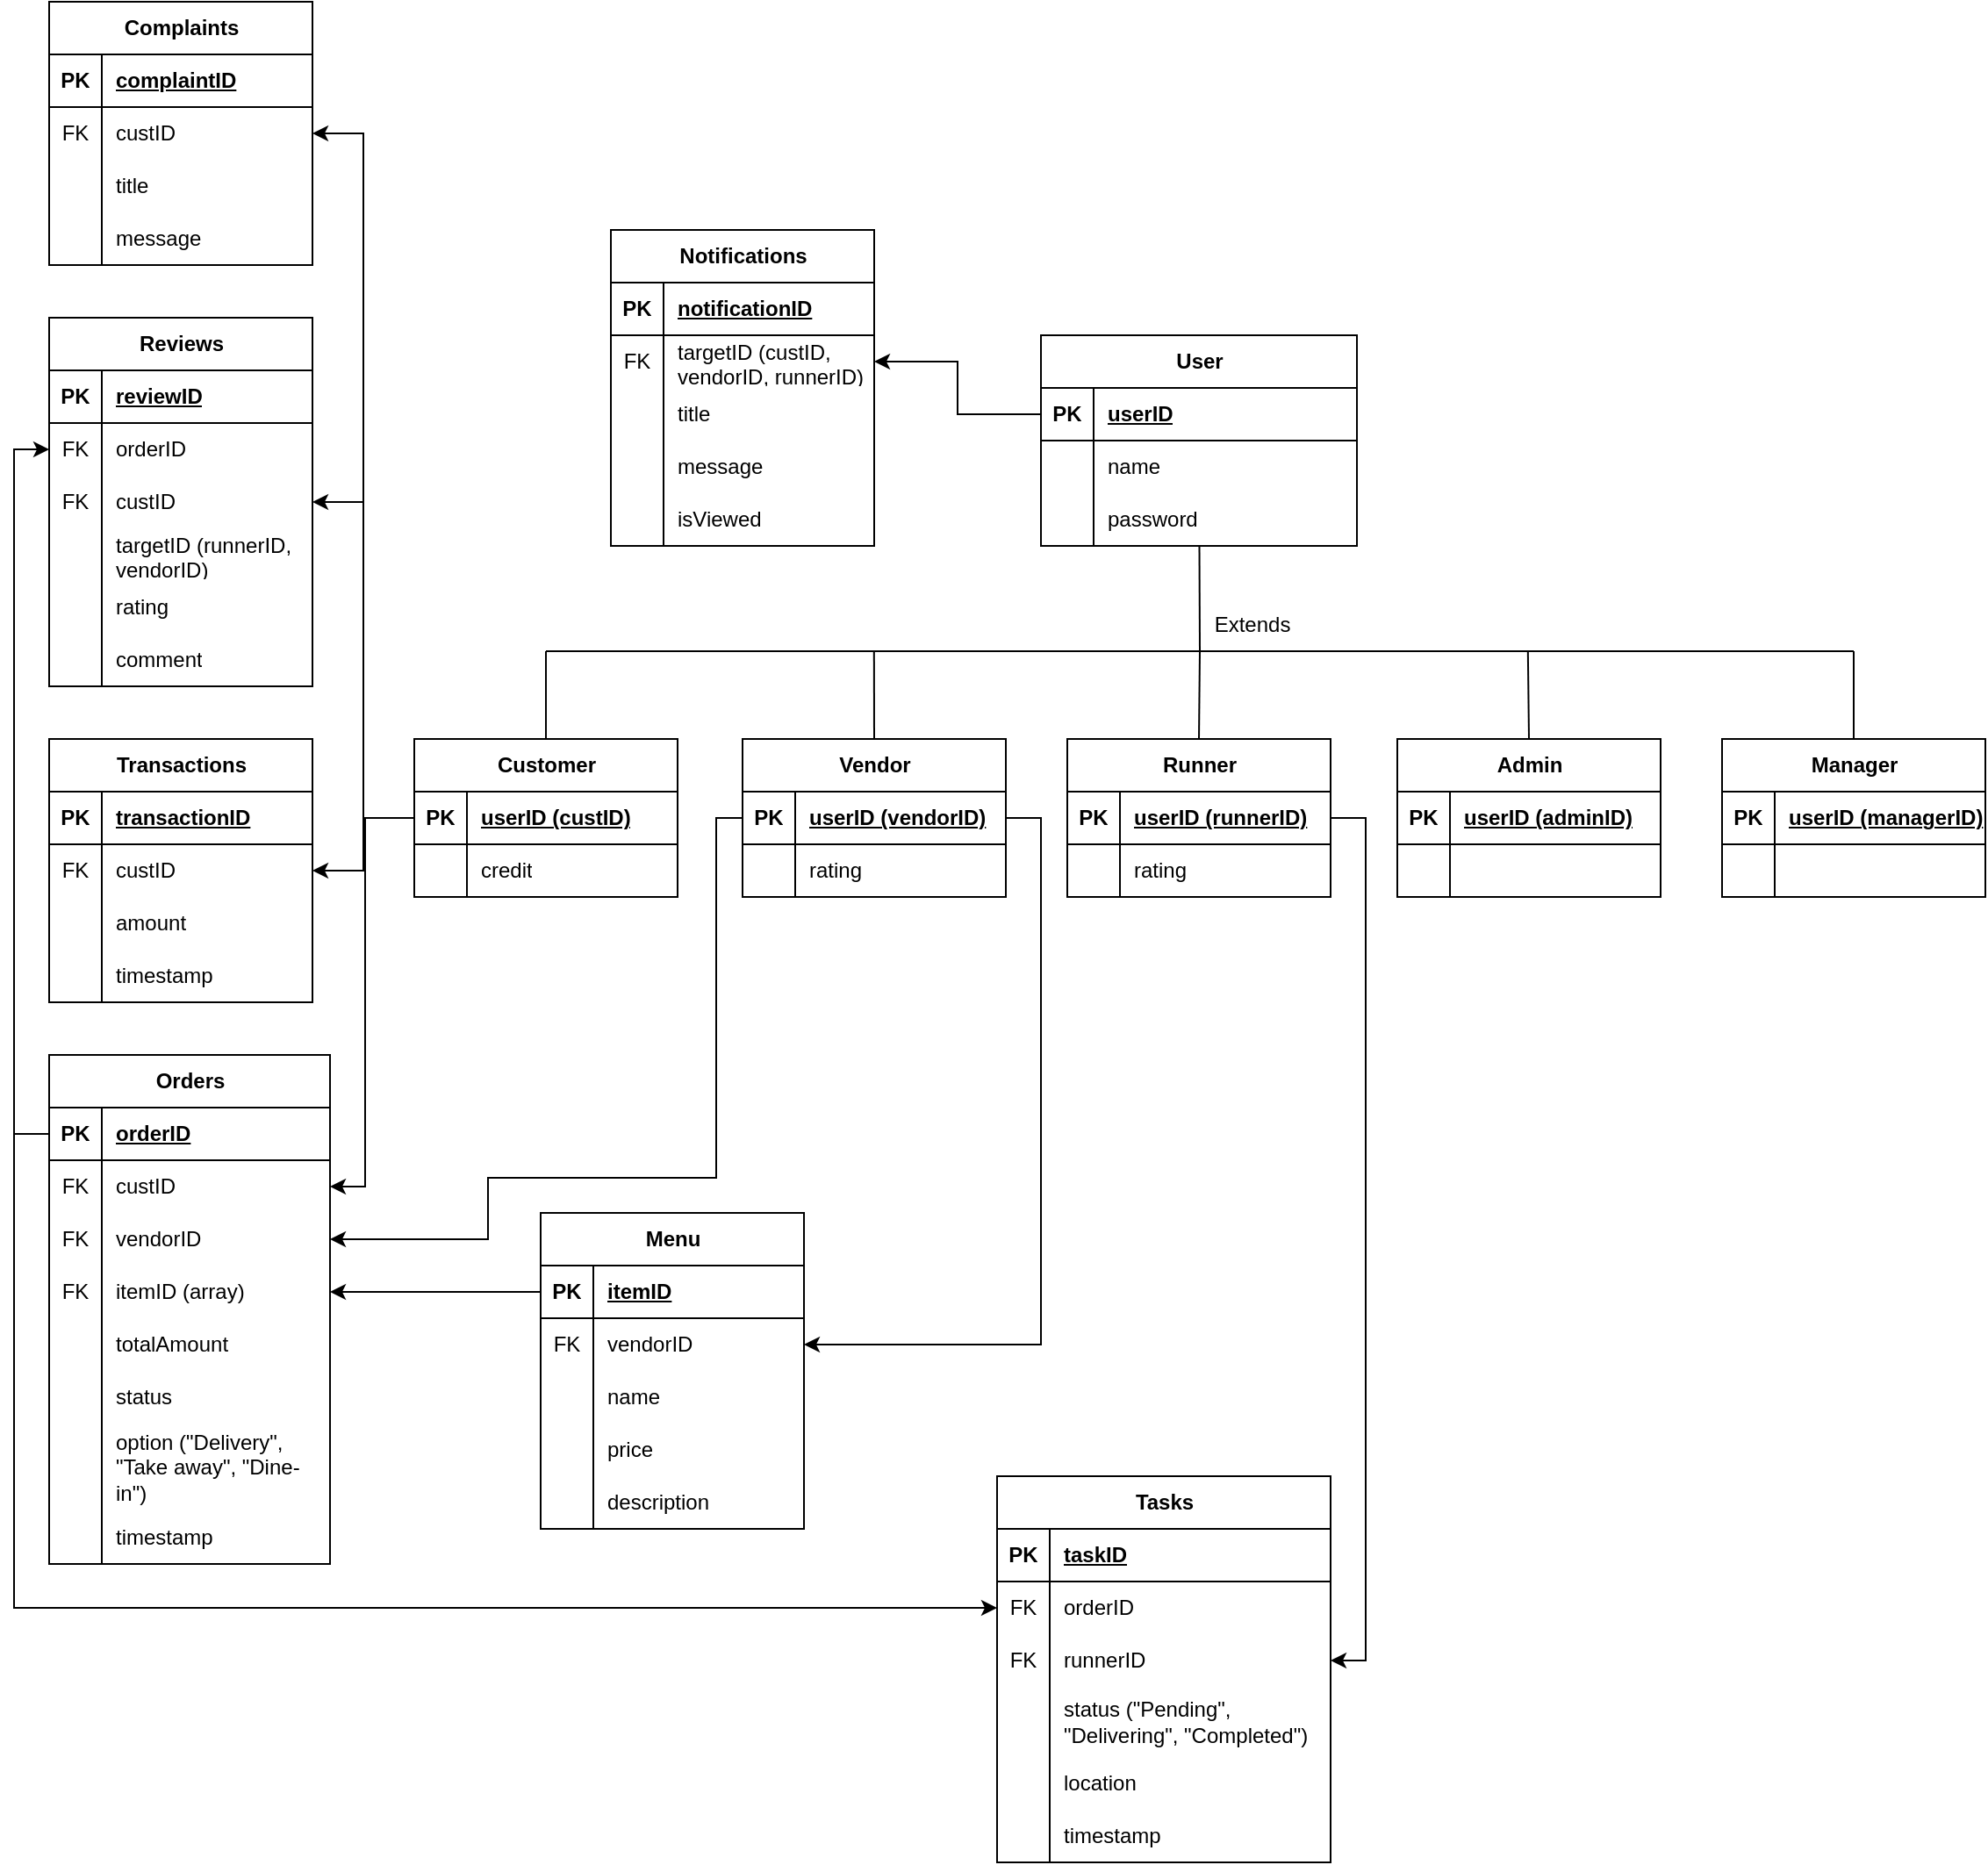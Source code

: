 <mxfile version="26.0.11">
  <diagram name="Page-1" id="Az8QLFuL0na4qRLcFruB">
    <mxGraphModel dx="2354" dy="619" grid="1" gridSize="10" guides="1" tooltips="1" connect="1" arrows="1" fold="1" page="1" pageScale="1" pageWidth="850" pageHeight="1100" math="0" shadow="0">
      <root>
        <mxCell id="0" />
        <mxCell id="1" parent="0" />
        <mxCell id="W1FlkC0l5Od639P5iGIL-1" value="User" style="shape=table;startSize=30;container=1;collapsible=1;childLayout=tableLayout;fixedRows=1;rowLines=0;fontStyle=1;align=center;resizeLast=1;html=1;" parent="1" vertex="1">
          <mxGeometry x="335" y="220" width="180" height="120" as="geometry" />
        </mxCell>
        <mxCell id="W1FlkC0l5Od639P5iGIL-2" value="" style="shape=tableRow;horizontal=0;startSize=0;swimlaneHead=0;swimlaneBody=0;fillColor=none;collapsible=0;dropTarget=0;points=[[0,0.5],[1,0.5]];portConstraint=eastwest;top=0;left=0;right=0;bottom=1;" parent="W1FlkC0l5Od639P5iGIL-1" vertex="1">
          <mxGeometry y="30" width="180" height="30" as="geometry" />
        </mxCell>
        <mxCell id="W1FlkC0l5Od639P5iGIL-3" value="PK" style="shape=partialRectangle;connectable=0;fillColor=none;top=0;left=0;bottom=0;right=0;fontStyle=1;overflow=hidden;whiteSpace=wrap;html=1;" parent="W1FlkC0l5Od639P5iGIL-2" vertex="1">
          <mxGeometry width="30" height="30" as="geometry">
            <mxRectangle width="30" height="30" as="alternateBounds" />
          </mxGeometry>
        </mxCell>
        <mxCell id="W1FlkC0l5Od639P5iGIL-4" value="userID" style="shape=partialRectangle;connectable=0;fillColor=none;top=0;left=0;bottom=0;right=0;align=left;spacingLeft=6;fontStyle=5;overflow=hidden;whiteSpace=wrap;html=1;" parent="W1FlkC0l5Od639P5iGIL-2" vertex="1">
          <mxGeometry x="30" width="150" height="30" as="geometry">
            <mxRectangle width="150" height="30" as="alternateBounds" />
          </mxGeometry>
        </mxCell>
        <mxCell id="W1FlkC0l5Od639P5iGIL-8" value="" style="shape=tableRow;horizontal=0;startSize=0;swimlaneHead=0;swimlaneBody=0;fillColor=none;collapsible=0;dropTarget=0;points=[[0,0.5],[1,0.5]];portConstraint=eastwest;top=0;left=0;right=0;bottom=0;" parent="W1FlkC0l5Od639P5iGIL-1" vertex="1">
          <mxGeometry y="60" width="180" height="30" as="geometry" />
        </mxCell>
        <mxCell id="W1FlkC0l5Od639P5iGIL-9" value="" style="shape=partialRectangle;connectable=0;fillColor=none;top=0;left=0;bottom=0;right=0;editable=1;overflow=hidden;whiteSpace=wrap;html=1;" parent="W1FlkC0l5Od639P5iGIL-8" vertex="1">
          <mxGeometry width="30" height="30" as="geometry">
            <mxRectangle width="30" height="30" as="alternateBounds" />
          </mxGeometry>
        </mxCell>
        <mxCell id="W1FlkC0l5Od639P5iGIL-10" value="name" style="shape=partialRectangle;connectable=0;fillColor=none;top=0;left=0;bottom=0;right=0;align=left;spacingLeft=6;overflow=hidden;whiteSpace=wrap;html=1;" parent="W1FlkC0l5Od639P5iGIL-8" vertex="1">
          <mxGeometry x="30" width="150" height="30" as="geometry">
            <mxRectangle width="150" height="30" as="alternateBounds" />
          </mxGeometry>
        </mxCell>
        <mxCell id="W1FlkC0l5Od639P5iGIL-14" value="" style="shape=tableRow;horizontal=0;startSize=0;swimlaneHead=0;swimlaneBody=0;fillColor=none;collapsible=0;dropTarget=0;points=[[0,0.5],[1,0.5]];portConstraint=eastwest;top=0;left=0;right=0;bottom=0;" parent="W1FlkC0l5Od639P5iGIL-1" vertex="1">
          <mxGeometry y="90" width="180" height="30" as="geometry" />
        </mxCell>
        <mxCell id="W1FlkC0l5Od639P5iGIL-15" value="" style="shape=partialRectangle;connectable=0;fillColor=none;top=0;left=0;bottom=0;right=0;editable=1;overflow=hidden;whiteSpace=wrap;html=1;" parent="W1FlkC0l5Od639P5iGIL-14" vertex="1">
          <mxGeometry width="30" height="30" as="geometry">
            <mxRectangle width="30" height="30" as="alternateBounds" />
          </mxGeometry>
        </mxCell>
        <mxCell id="W1FlkC0l5Od639P5iGIL-16" value="password" style="shape=partialRectangle;connectable=0;fillColor=none;top=0;left=0;bottom=0;right=0;align=left;spacingLeft=6;overflow=hidden;whiteSpace=wrap;html=1;" parent="W1FlkC0l5Od639P5iGIL-14" vertex="1">
          <mxGeometry x="30" width="150" height="30" as="geometry">
            <mxRectangle width="150" height="30" as="alternateBounds" />
          </mxGeometry>
        </mxCell>
        <mxCell id="W1FlkC0l5Od639P5iGIL-31" value="Vendor" style="shape=table;startSize=30;container=1;collapsible=1;childLayout=tableLayout;fixedRows=1;rowLines=0;fontStyle=1;align=center;resizeLast=1;html=1;" parent="1" vertex="1">
          <mxGeometry x="165" y="450" width="150" height="90" as="geometry" />
        </mxCell>
        <mxCell id="W1FlkC0l5Od639P5iGIL-32" value="" style="shape=tableRow;horizontal=0;startSize=0;swimlaneHead=0;swimlaneBody=0;fillColor=none;collapsible=0;dropTarget=0;points=[[0,0.5],[1,0.5]];portConstraint=eastwest;top=0;left=0;right=0;bottom=1;" parent="W1FlkC0l5Od639P5iGIL-31" vertex="1">
          <mxGeometry y="30" width="150" height="30" as="geometry" />
        </mxCell>
        <mxCell id="W1FlkC0l5Od639P5iGIL-33" value="PK" style="shape=partialRectangle;connectable=0;fillColor=none;top=0;left=0;bottom=0;right=0;fontStyle=1;overflow=hidden;whiteSpace=wrap;html=1;" parent="W1FlkC0l5Od639P5iGIL-32" vertex="1">
          <mxGeometry width="30" height="30" as="geometry">
            <mxRectangle width="30" height="30" as="alternateBounds" />
          </mxGeometry>
        </mxCell>
        <mxCell id="W1FlkC0l5Od639P5iGIL-34" value="userID (vendorID)" style="shape=partialRectangle;connectable=0;fillColor=none;top=0;left=0;bottom=0;right=0;align=left;spacingLeft=6;fontStyle=5;overflow=hidden;whiteSpace=wrap;html=1;" parent="W1FlkC0l5Od639P5iGIL-32" vertex="1">
          <mxGeometry x="30" width="120" height="30" as="geometry">
            <mxRectangle width="120" height="30" as="alternateBounds" />
          </mxGeometry>
        </mxCell>
        <mxCell id="W1FlkC0l5Od639P5iGIL-44" value="" style="shape=tableRow;horizontal=0;startSize=0;swimlaneHead=0;swimlaneBody=0;fillColor=none;collapsible=0;dropTarget=0;points=[[0,0.5],[1,0.5]];portConstraint=eastwest;top=0;left=0;right=0;bottom=0;" parent="W1FlkC0l5Od639P5iGIL-31" vertex="1">
          <mxGeometry y="60" width="150" height="30" as="geometry" />
        </mxCell>
        <mxCell id="W1FlkC0l5Od639P5iGIL-45" value="" style="shape=partialRectangle;connectable=0;fillColor=none;top=0;left=0;bottom=0;right=0;editable=1;overflow=hidden;whiteSpace=wrap;html=1;" parent="W1FlkC0l5Od639P5iGIL-44" vertex="1">
          <mxGeometry width="30" height="30" as="geometry">
            <mxRectangle width="30" height="30" as="alternateBounds" />
          </mxGeometry>
        </mxCell>
        <mxCell id="W1FlkC0l5Od639P5iGIL-46" value="rating" style="shape=partialRectangle;connectable=0;fillColor=none;top=0;left=0;bottom=0;right=0;align=left;spacingLeft=6;overflow=hidden;whiteSpace=wrap;html=1;" parent="W1FlkC0l5Od639P5iGIL-44" vertex="1">
          <mxGeometry x="30" width="120" height="30" as="geometry">
            <mxRectangle width="120" height="30" as="alternateBounds" />
          </mxGeometry>
        </mxCell>
        <mxCell id="W1FlkC0l5Od639P5iGIL-73" value="Runner" style="shape=table;startSize=30;container=1;collapsible=1;childLayout=tableLayout;fixedRows=1;rowLines=0;fontStyle=1;align=center;resizeLast=1;html=1;" parent="1" vertex="1">
          <mxGeometry x="350" y="450" width="150" height="90" as="geometry" />
        </mxCell>
        <mxCell id="W1FlkC0l5Od639P5iGIL-74" value="" style="shape=tableRow;horizontal=0;startSize=0;swimlaneHead=0;swimlaneBody=0;fillColor=none;collapsible=0;dropTarget=0;points=[[0,0.5],[1,0.5]];portConstraint=eastwest;top=0;left=0;right=0;bottom=1;" parent="W1FlkC0l5Od639P5iGIL-73" vertex="1">
          <mxGeometry y="30" width="150" height="30" as="geometry" />
        </mxCell>
        <mxCell id="W1FlkC0l5Od639P5iGIL-75" value="PK" style="shape=partialRectangle;connectable=0;fillColor=none;top=0;left=0;bottom=0;right=0;fontStyle=1;overflow=hidden;whiteSpace=wrap;html=1;" parent="W1FlkC0l5Od639P5iGIL-74" vertex="1">
          <mxGeometry width="30" height="30" as="geometry">
            <mxRectangle width="30" height="30" as="alternateBounds" />
          </mxGeometry>
        </mxCell>
        <mxCell id="W1FlkC0l5Od639P5iGIL-76" value="userID (runnerID)" style="shape=partialRectangle;connectable=0;fillColor=none;top=0;left=0;bottom=0;right=0;align=left;spacingLeft=6;fontStyle=5;overflow=hidden;whiteSpace=wrap;html=1;" parent="W1FlkC0l5Od639P5iGIL-74" vertex="1">
          <mxGeometry x="30" width="120" height="30" as="geometry">
            <mxRectangle width="120" height="30" as="alternateBounds" />
          </mxGeometry>
        </mxCell>
        <mxCell id="W1FlkC0l5Od639P5iGIL-86" value="" style="shape=tableRow;horizontal=0;startSize=0;swimlaneHead=0;swimlaneBody=0;fillColor=none;collapsible=0;dropTarget=0;points=[[0,0.5],[1,0.5]];portConstraint=eastwest;top=0;left=0;right=0;bottom=0;" parent="W1FlkC0l5Od639P5iGIL-73" vertex="1">
          <mxGeometry y="60" width="150" height="30" as="geometry" />
        </mxCell>
        <mxCell id="W1FlkC0l5Od639P5iGIL-87" value="" style="shape=partialRectangle;connectable=0;fillColor=none;top=0;left=0;bottom=0;right=0;editable=1;overflow=hidden;whiteSpace=wrap;html=1;" parent="W1FlkC0l5Od639P5iGIL-86" vertex="1">
          <mxGeometry width="30" height="30" as="geometry">
            <mxRectangle width="30" height="30" as="alternateBounds" />
          </mxGeometry>
        </mxCell>
        <mxCell id="W1FlkC0l5Od639P5iGIL-88" value="rating" style="shape=partialRectangle;connectable=0;fillColor=none;top=0;left=0;bottom=0;right=0;align=left;spacingLeft=6;overflow=hidden;whiteSpace=wrap;html=1;" parent="W1FlkC0l5Od639P5iGIL-86" vertex="1">
          <mxGeometry x="30" width="120" height="30" as="geometry">
            <mxRectangle width="120" height="30" as="alternateBounds" />
          </mxGeometry>
        </mxCell>
        <mxCell id="W1FlkC0l5Od639P5iGIL-99" value="Admin" style="shape=table;startSize=30;container=1;collapsible=1;childLayout=tableLayout;fixedRows=1;rowLines=0;fontStyle=1;align=center;resizeLast=1;html=1;" parent="1" vertex="1">
          <mxGeometry x="538" y="450" width="150" height="90" as="geometry" />
        </mxCell>
        <mxCell id="W1FlkC0l5Od639P5iGIL-100" value="" style="shape=tableRow;horizontal=0;startSize=0;swimlaneHead=0;swimlaneBody=0;fillColor=none;collapsible=0;dropTarget=0;points=[[0,0.5],[1,0.5]];portConstraint=eastwest;top=0;left=0;right=0;bottom=1;" parent="W1FlkC0l5Od639P5iGIL-99" vertex="1">
          <mxGeometry y="30" width="150" height="30" as="geometry" />
        </mxCell>
        <mxCell id="W1FlkC0l5Od639P5iGIL-101" value="PK" style="shape=partialRectangle;connectable=0;fillColor=none;top=0;left=0;bottom=0;right=0;fontStyle=1;overflow=hidden;whiteSpace=wrap;html=1;" parent="W1FlkC0l5Od639P5iGIL-100" vertex="1">
          <mxGeometry width="30" height="30" as="geometry">
            <mxRectangle width="30" height="30" as="alternateBounds" />
          </mxGeometry>
        </mxCell>
        <mxCell id="W1FlkC0l5Od639P5iGIL-102" value="userID (adminID)" style="shape=partialRectangle;connectable=0;fillColor=none;top=0;left=0;bottom=0;right=0;align=left;spacingLeft=6;fontStyle=5;overflow=hidden;whiteSpace=wrap;html=1;" parent="W1FlkC0l5Od639P5iGIL-100" vertex="1">
          <mxGeometry x="30" width="120" height="30" as="geometry">
            <mxRectangle width="120" height="30" as="alternateBounds" />
          </mxGeometry>
        </mxCell>
        <mxCell id="W1FlkC0l5Od639P5iGIL-103" value="" style="shape=tableRow;horizontal=0;startSize=0;swimlaneHead=0;swimlaneBody=0;fillColor=none;collapsible=0;dropTarget=0;points=[[0,0.5],[1,0.5]];portConstraint=eastwest;top=0;left=0;right=0;bottom=0;" parent="W1FlkC0l5Od639P5iGIL-99" vertex="1">
          <mxGeometry y="60" width="150" height="30" as="geometry" />
        </mxCell>
        <mxCell id="W1FlkC0l5Od639P5iGIL-104" value="" style="shape=partialRectangle;connectable=0;fillColor=none;top=0;left=0;bottom=0;right=0;editable=1;overflow=hidden;whiteSpace=wrap;html=1;" parent="W1FlkC0l5Od639P5iGIL-103" vertex="1">
          <mxGeometry width="30" height="30" as="geometry">
            <mxRectangle width="30" height="30" as="alternateBounds" />
          </mxGeometry>
        </mxCell>
        <mxCell id="W1FlkC0l5Od639P5iGIL-105" value="" style="shape=partialRectangle;connectable=0;fillColor=none;top=0;left=0;bottom=0;right=0;align=left;spacingLeft=6;overflow=hidden;whiteSpace=wrap;html=1;" parent="W1FlkC0l5Od639P5iGIL-103" vertex="1">
          <mxGeometry x="30" width="120" height="30" as="geometry">
            <mxRectangle width="120" height="30" as="alternateBounds" />
          </mxGeometry>
        </mxCell>
        <mxCell id="W1FlkC0l5Od639P5iGIL-109" value="Manager" style="shape=table;startSize=30;container=1;collapsible=1;childLayout=tableLayout;fixedRows=1;rowLines=0;fontStyle=1;align=center;resizeLast=1;html=1;" parent="1" vertex="1">
          <mxGeometry x="723" y="450" width="150" height="90" as="geometry" />
        </mxCell>
        <mxCell id="W1FlkC0l5Od639P5iGIL-110" value="" style="shape=tableRow;horizontal=0;startSize=0;swimlaneHead=0;swimlaneBody=0;fillColor=none;collapsible=0;dropTarget=0;points=[[0,0.5],[1,0.5]];portConstraint=eastwest;top=0;left=0;right=0;bottom=1;" parent="W1FlkC0l5Od639P5iGIL-109" vertex="1">
          <mxGeometry y="30" width="150" height="30" as="geometry" />
        </mxCell>
        <mxCell id="W1FlkC0l5Od639P5iGIL-111" value="PK" style="shape=partialRectangle;connectable=0;fillColor=none;top=0;left=0;bottom=0;right=0;fontStyle=1;overflow=hidden;whiteSpace=wrap;html=1;" parent="W1FlkC0l5Od639P5iGIL-110" vertex="1">
          <mxGeometry width="30" height="30" as="geometry">
            <mxRectangle width="30" height="30" as="alternateBounds" />
          </mxGeometry>
        </mxCell>
        <mxCell id="W1FlkC0l5Od639P5iGIL-112" value="userID (managerID)" style="shape=partialRectangle;connectable=0;fillColor=none;top=0;left=0;bottom=0;right=0;align=left;spacingLeft=6;fontStyle=5;overflow=hidden;whiteSpace=wrap;html=1;" parent="W1FlkC0l5Od639P5iGIL-110" vertex="1">
          <mxGeometry x="30" width="120" height="30" as="geometry">
            <mxRectangle width="120" height="30" as="alternateBounds" />
          </mxGeometry>
        </mxCell>
        <mxCell id="W1FlkC0l5Od639P5iGIL-113" value="" style="shape=tableRow;horizontal=0;startSize=0;swimlaneHead=0;swimlaneBody=0;fillColor=none;collapsible=0;dropTarget=0;points=[[0,0.5],[1,0.5]];portConstraint=eastwest;top=0;left=0;right=0;bottom=0;" parent="W1FlkC0l5Od639P5iGIL-109" vertex="1">
          <mxGeometry y="60" width="150" height="30" as="geometry" />
        </mxCell>
        <mxCell id="W1FlkC0l5Od639P5iGIL-114" value="" style="shape=partialRectangle;connectable=0;fillColor=none;top=0;left=0;bottom=0;right=0;editable=1;overflow=hidden;whiteSpace=wrap;html=1;" parent="W1FlkC0l5Od639P5iGIL-113" vertex="1">
          <mxGeometry width="30" height="30" as="geometry">
            <mxRectangle width="30" height="30" as="alternateBounds" />
          </mxGeometry>
        </mxCell>
        <mxCell id="W1FlkC0l5Od639P5iGIL-115" value="" style="shape=partialRectangle;connectable=0;fillColor=none;top=0;left=0;bottom=0;right=0;align=left;spacingLeft=6;overflow=hidden;whiteSpace=wrap;html=1;" parent="W1FlkC0l5Od639P5iGIL-113" vertex="1">
          <mxGeometry x="30" width="120" height="30" as="geometry">
            <mxRectangle width="120" height="30" as="alternateBounds" />
          </mxGeometry>
        </mxCell>
        <mxCell id="W1FlkC0l5Od639P5iGIL-272" value="Extends" style="text;html=1;align=center;verticalAlign=middle;resizable=0;points=[];autosize=1;strokeColor=none;fillColor=none;" parent="1" vertex="1">
          <mxGeometry x="425" y="370" width="60" height="30" as="geometry" />
        </mxCell>
        <mxCell id="W1FlkC0l5Od639P5iGIL-92" value="Customer" style="shape=table;startSize=30;container=1;collapsible=1;childLayout=tableLayout;fixedRows=1;rowLines=0;fontStyle=1;align=center;resizeLast=1;html=1;" parent="1" vertex="1">
          <mxGeometry x="-22" y="450" width="150" height="90" as="geometry" />
        </mxCell>
        <mxCell id="W1FlkC0l5Od639P5iGIL-93" value="" style="shape=tableRow;horizontal=0;startSize=0;swimlaneHead=0;swimlaneBody=0;fillColor=none;collapsible=0;dropTarget=0;points=[[0,0.5],[1,0.5]];portConstraint=eastwest;top=0;left=0;right=0;bottom=1;" parent="W1FlkC0l5Od639P5iGIL-92" vertex="1">
          <mxGeometry y="30" width="150" height="30" as="geometry" />
        </mxCell>
        <mxCell id="W1FlkC0l5Od639P5iGIL-94" value="PK" style="shape=partialRectangle;connectable=0;fillColor=none;top=0;left=0;bottom=0;right=0;fontStyle=1;overflow=hidden;whiteSpace=wrap;html=1;" parent="W1FlkC0l5Od639P5iGIL-93" vertex="1">
          <mxGeometry width="30" height="30" as="geometry">
            <mxRectangle width="30" height="30" as="alternateBounds" />
          </mxGeometry>
        </mxCell>
        <mxCell id="W1FlkC0l5Od639P5iGIL-95" value="userID (custID)" style="shape=partialRectangle;connectable=0;fillColor=none;top=0;left=0;bottom=0;right=0;align=left;spacingLeft=6;fontStyle=5;overflow=hidden;whiteSpace=wrap;html=1;" parent="W1FlkC0l5Od639P5iGIL-93" vertex="1">
          <mxGeometry x="30" width="120" height="30" as="geometry">
            <mxRectangle width="120" height="30" as="alternateBounds" />
          </mxGeometry>
        </mxCell>
        <mxCell id="W1FlkC0l5Od639P5iGIL-289" value="" style="shape=tableRow;horizontal=0;startSize=0;swimlaneHead=0;swimlaneBody=0;fillColor=none;collapsible=0;dropTarget=0;points=[[0,0.5],[1,0.5]];portConstraint=eastwest;top=0;left=0;right=0;bottom=0;" parent="W1FlkC0l5Od639P5iGIL-92" vertex="1">
          <mxGeometry y="60" width="150" height="30" as="geometry" />
        </mxCell>
        <mxCell id="W1FlkC0l5Od639P5iGIL-290" value="" style="shape=partialRectangle;connectable=0;fillColor=none;top=0;left=0;bottom=0;right=0;editable=1;overflow=hidden;whiteSpace=wrap;html=1;" parent="W1FlkC0l5Od639P5iGIL-289" vertex="1">
          <mxGeometry width="30" height="30" as="geometry">
            <mxRectangle width="30" height="30" as="alternateBounds" />
          </mxGeometry>
        </mxCell>
        <mxCell id="W1FlkC0l5Od639P5iGIL-291" value="credit" style="shape=partialRectangle;connectable=0;fillColor=none;top=0;left=0;bottom=0;right=0;align=left;spacingLeft=6;overflow=hidden;whiteSpace=wrap;html=1;" parent="W1FlkC0l5Od639P5iGIL-289" vertex="1">
          <mxGeometry x="30" width="120" height="30" as="geometry">
            <mxRectangle width="120" height="30" as="alternateBounds" />
          </mxGeometry>
        </mxCell>
        <mxCell id="W1FlkC0l5Od639P5iGIL-298" value="Menu" style="shape=table;startSize=30;container=1;collapsible=1;childLayout=tableLayout;fixedRows=1;rowLines=0;fontStyle=1;align=center;resizeLast=1;html=1;" parent="1" vertex="1">
          <mxGeometry x="50" y="720" width="150" height="180" as="geometry" />
        </mxCell>
        <mxCell id="W1FlkC0l5Od639P5iGIL-299" value="" style="shape=tableRow;horizontal=0;startSize=0;swimlaneHead=0;swimlaneBody=0;fillColor=none;collapsible=0;dropTarget=0;points=[[0,0.5],[1,0.5]];portConstraint=eastwest;top=0;left=0;right=0;bottom=1;" parent="W1FlkC0l5Od639P5iGIL-298" vertex="1">
          <mxGeometry y="30" width="150" height="30" as="geometry" />
        </mxCell>
        <mxCell id="W1FlkC0l5Od639P5iGIL-300" value="PK" style="shape=partialRectangle;connectable=0;fillColor=none;top=0;left=0;bottom=0;right=0;fontStyle=1;overflow=hidden;whiteSpace=wrap;html=1;" parent="W1FlkC0l5Od639P5iGIL-299" vertex="1">
          <mxGeometry width="30" height="30" as="geometry">
            <mxRectangle width="30" height="30" as="alternateBounds" />
          </mxGeometry>
        </mxCell>
        <mxCell id="W1FlkC0l5Od639P5iGIL-301" value="itemID" style="shape=partialRectangle;connectable=0;fillColor=none;top=0;left=0;bottom=0;right=0;align=left;spacingLeft=6;fontStyle=5;overflow=hidden;whiteSpace=wrap;html=1;" parent="W1FlkC0l5Od639P5iGIL-299" vertex="1">
          <mxGeometry x="30" width="120" height="30" as="geometry">
            <mxRectangle width="120" height="30" as="alternateBounds" />
          </mxGeometry>
        </mxCell>
        <mxCell id="W1FlkC0l5Od639P5iGIL-302" value="" style="shape=tableRow;horizontal=0;startSize=0;swimlaneHead=0;swimlaneBody=0;fillColor=none;collapsible=0;dropTarget=0;points=[[0,0.5],[1,0.5]];portConstraint=eastwest;top=0;left=0;right=0;bottom=0;" parent="W1FlkC0l5Od639P5iGIL-298" vertex="1">
          <mxGeometry y="60" width="150" height="30" as="geometry" />
        </mxCell>
        <mxCell id="W1FlkC0l5Od639P5iGIL-303" value="FK" style="shape=partialRectangle;connectable=0;fillColor=none;top=0;left=0;bottom=0;right=0;editable=1;overflow=hidden;whiteSpace=wrap;html=1;" parent="W1FlkC0l5Od639P5iGIL-302" vertex="1">
          <mxGeometry width="30" height="30" as="geometry">
            <mxRectangle width="30" height="30" as="alternateBounds" />
          </mxGeometry>
        </mxCell>
        <mxCell id="W1FlkC0l5Od639P5iGIL-304" value="vendorID" style="shape=partialRectangle;connectable=0;fillColor=none;top=0;left=0;bottom=0;right=0;align=left;spacingLeft=6;overflow=hidden;whiteSpace=wrap;html=1;" parent="W1FlkC0l5Od639P5iGIL-302" vertex="1">
          <mxGeometry x="30" width="120" height="30" as="geometry">
            <mxRectangle width="120" height="30" as="alternateBounds" />
          </mxGeometry>
        </mxCell>
        <mxCell id="W1FlkC0l5Od639P5iGIL-305" value="" style="shape=tableRow;horizontal=0;startSize=0;swimlaneHead=0;swimlaneBody=0;fillColor=none;collapsible=0;dropTarget=0;points=[[0,0.5],[1,0.5]];portConstraint=eastwest;top=0;left=0;right=0;bottom=0;" parent="W1FlkC0l5Od639P5iGIL-298" vertex="1">
          <mxGeometry y="90" width="150" height="30" as="geometry" />
        </mxCell>
        <mxCell id="W1FlkC0l5Od639P5iGIL-306" value="" style="shape=partialRectangle;connectable=0;fillColor=none;top=0;left=0;bottom=0;right=0;editable=1;overflow=hidden;whiteSpace=wrap;html=1;" parent="W1FlkC0l5Od639P5iGIL-305" vertex="1">
          <mxGeometry width="30" height="30" as="geometry">
            <mxRectangle width="30" height="30" as="alternateBounds" />
          </mxGeometry>
        </mxCell>
        <mxCell id="W1FlkC0l5Od639P5iGIL-307" value="name" style="shape=partialRectangle;connectable=0;fillColor=none;top=0;left=0;bottom=0;right=0;align=left;spacingLeft=6;overflow=hidden;whiteSpace=wrap;html=1;" parent="W1FlkC0l5Od639P5iGIL-305" vertex="1">
          <mxGeometry x="30" width="120" height="30" as="geometry">
            <mxRectangle width="120" height="30" as="alternateBounds" />
          </mxGeometry>
        </mxCell>
        <mxCell id="W1FlkC0l5Od639P5iGIL-308" value="" style="shape=tableRow;horizontal=0;startSize=0;swimlaneHead=0;swimlaneBody=0;fillColor=none;collapsible=0;dropTarget=0;points=[[0,0.5],[1,0.5]];portConstraint=eastwest;top=0;left=0;right=0;bottom=0;" parent="W1FlkC0l5Od639P5iGIL-298" vertex="1">
          <mxGeometry y="120" width="150" height="30" as="geometry" />
        </mxCell>
        <mxCell id="W1FlkC0l5Od639P5iGIL-309" value="" style="shape=partialRectangle;connectable=0;fillColor=none;top=0;left=0;bottom=0;right=0;editable=1;overflow=hidden;whiteSpace=wrap;html=1;" parent="W1FlkC0l5Od639P5iGIL-308" vertex="1">
          <mxGeometry width="30" height="30" as="geometry">
            <mxRectangle width="30" height="30" as="alternateBounds" />
          </mxGeometry>
        </mxCell>
        <mxCell id="W1FlkC0l5Od639P5iGIL-310" value="price" style="shape=partialRectangle;connectable=0;fillColor=none;top=0;left=0;bottom=0;right=0;align=left;spacingLeft=6;overflow=hidden;whiteSpace=wrap;html=1;" parent="W1FlkC0l5Od639P5iGIL-308" vertex="1">
          <mxGeometry x="30" width="120" height="30" as="geometry">
            <mxRectangle width="120" height="30" as="alternateBounds" />
          </mxGeometry>
        </mxCell>
        <mxCell id="W1FlkC0l5Od639P5iGIL-311" value="" style="shape=tableRow;horizontal=0;startSize=0;swimlaneHead=0;swimlaneBody=0;fillColor=none;collapsible=0;dropTarget=0;points=[[0,0.5],[1,0.5]];portConstraint=eastwest;top=0;left=0;right=0;bottom=0;" parent="W1FlkC0l5Od639P5iGIL-298" vertex="1">
          <mxGeometry y="150" width="150" height="30" as="geometry" />
        </mxCell>
        <mxCell id="W1FlkC0l5Od639P5iGIL-312" value="" style="shape=partialRectangle;connectable=0;fillColor=none;top=0;left=0;bottom=0;right=0;editable=1;overflow=hidden;whiteSpace=wrap;html=1;" parent="W1FlkC0l5Od639P5iGIL-311" vertex="1">
          <mxGeometry width="30" height="30" as="geometry">
            <mxRectangle width="30" height="30" as="alternateBounds" />
          </mxGeometry>
        </mxCell>
        <mxCell id="W1FlkC0l5Od639P5iGIL-313" value="description" style="shape=partialRectangle;connectable=0;fillColor=none;top=0;left=0;bottom=0;right=0;align=left;spacingLeft=6;overflow=hidden;whiteSpace=wrap;html=1;" parent="W1FlkC0l5Od639P5iGIL-311" vertex="1">
          <mxGeometry x="30" width="120" height="30" as="geometry">
            <mxRectangle width="120" height="30" as="alternateBounds" />
          </mxGeometry>
        </mxCell>
        <mxCell id="W1FlkC0l5Od639P5iGIL-315" value="Orders" style="shape=table;startSize=30;container=1;collapsible=1;childLayout=tableLayout;fixedRows=1;rowLines=0;fontStyle=1;align=center;resizeLast=1;html=1;" parent="1" vertex="1">
          <mxGeometry x="-230" y="630" width="160" height="290" as="geometry" />
        </mxCell>
        <mxCell id="W1FlkC0l5Od639P5iGIL-316" value="" style="shape=tableRow;horizontal=0;startSize=0;swimlaneHead=0;swimlaneBody=0;fillColor=none;collapsible=0;dropTarget=0;points=[[0,0.5],[1,0.5]];portConstraint=eastwest;top=0;left=0;right=0;bottom=1;" parent="W1FlkC0l5Od639P5iGIL-315" vertex="1">
          <mxGeometry y="30" width="160" height="30" as="geometry" />
        </mxCell>
        <mxCell id="W1FlkC0l5Od639P5iGIL-317" value="PK" style="shape=partialRectangle;connectable=0;fillColor=none;top=0;left=0;bottom=0;right=0;fontStyle=1;overflow=hidden;whiteSpace=wrap;html=1;" parent="W1FlkC0l5Od639P5iGIL-316" vertex="1">
          <mxGeometry width="30" height="30" as="geometry">
            <mxRectangle width="30" height="30" as="alternateBounds" />
          </mxGeometry>
        </mxCell>
        <mxCell id="W1FlkC0l5Od639P5iGIL-318" value="orderID" style="shape=partialRectangle;connectable=0;fillColor=none;top=0;left=0;bottom=0;right=0;align=left;spacingLeft=6;fontStyle=5;overflow=hidden;whiteSpace=wrap;html=1;" parent="W1FlkC0l5Od639P5iGIL-316" vertex="1">
          <mxGeometry x="30" width="130" height="30" as="geometry">
            <mxRectangle width="130" height="30" as="alternateBounds" />
          </mxGeometry>
        </mxCell>
        <mxCell id="W1FlkC0l5Od639P5iGIL-319" value="" style="shape=tableRow;horizontal=0;startSize=0;swimlaneHead=0;swimlaneBody=0;fillColor=none;collapsible=0;dropTarget=0;points=[[0,0.5],[1,0.5]];portConstraint=eastwest;top=0;left=0;right=0;bottom=0;" parent="W1FlkC0l5Od639P5iGIL-315" vertex="1">
          <mxGeometry y="60" width="160" height="30" as="geometry" />
        </mxCell>
        <mxCell id="W1FlkC0l5Od639P5iGIL-320" value="FK" style="shape=partialRectangle;connectable=0;fillColor=none;top=0;left=0;bottom=0;right=0;editable=1;overflow=hidden;whiteSpace=wrap;html=1;" parent="W1FlkC0l5Od639P5iGIL-319" vertex="1">
          <mxGeometry width="30" height="30" as="geometry">
            <mxRectangle width="30" height="30" as="alternateBounds" />
          </mxGeometry>
        </mxCell>
        <mxCell id="W1FlkC0l5Od639P5iGIL-321" value="custID" style="shape=partialRectangle;connectable=0;fillColor=none;top=0;left=0;bottom=0;right=0;align=left;spacingLeft=6;overflow=hidden;whiteSpace=wrap;html=1;" parent="W1FlkC0l5Od639P5iGIL-319" vertex="1">
          <mxGeometry x="30" width="130" height="30" as="geometry">
            <mxRectangle width="130" height="30" as="alternateBounds" />
          </mxGeometry>
        </mxCell>
        <mxCell id="W1FlkC0l5Od639P5iGIL-322" value="" style="shape=tableRow;horizontal=0;startSize=0;swimlaneHead=0;swimlaneBody=0;fillColor=none;collapsible=0;dropTarget=0;points=[[0,0.5],[1,0.5]];portConstraint=eastwest;top=0;left=0;right=0;bottom=0;" parent="W1FlkC0l5Od639P5iGIL-315" vertex="1">
          <mxGeometry y="90" width="160" height="30" as="geometry" />
        </mxCell>
        <mxCell id="W1FlkC0l5Od639P5iGIL-323" value="FK" style="shape=partialRectangle;connectable=0;fillColor=none;top=0;left=0;bottom=0;right=0;editable=1;overflow=hidden;whiteSpace=wrap;html=1;" parent="W1FlkC0l5Od639P5iGIL-322" vertex="1">
          <mxGeometry width="30" height="30" as="geometry">
            <mxRectangle width="30" height="30" as="alternateBounds" />
          </mxGeometry>
        </mxCell>
        <mxCell id="W1FlkC0l5Od639P5iGIL-324" value="vendorID" style="shape=partialRectangle;connectable=0;fillColor=none;top=0;left=0;bottom=0;right=0;align=left;spacingLeft=6;overflow=hidden;whiteSpace=wrap;html=1;" parent="W1FlkC0l5Od639P5iGIL-322" vertex="1">
          <mxGeometry x="30" width="130" height="30" as="geometry">
            <mxRectangle width="130" height="30" as="alternateBounds" />
          </mxGeometry>
        </mxCell>
        <mxCell id="W1FlkC0l5Od639P5iGIL-325" value="" style="shape=tableRow;horizontal=0;startSize=0;swimlaneHead=0;swimlaneBody=0;fillColor=none;collapsible=0;dropTarget=0;points=[[0,0.5],[1,0.5]];portConstraint=eastwest;top=0;left=0;right=0;bottom=0;" parent="W1FlkC0l5Od639P5iGIL-315" vertex="1">
          <mxGeometry y="120" width="160" height="30" as="geometry" />
        </mxCell>
        <mxCell id="W1FlkC0l5Od639P5iGIL-326" value="FK" style="shape=partialRectangle;connectable=0;fillColor=none;top=0;left=0;bottom=0;right=0;editable=1;overflow=hidden;whiteSpace=wrap;html=1;" parent="W1FlkC0l5Od639P5iGIL-325" vertex="1">
          <mxGeometry width="30" height="30" as="geometry">
            <mxRectangle width="30" height="30" as="alternateBounds" />
          </mxGeometry>
        </mxCell>
        <mxCell id="W1FlkC0l5Od639P5iGIL-327" value="itemID (array)" style="shape=partialRectangle;connectable=0;fillColor=none;top=0;left=0;bottom=0;right=0;align=left;spacingLeft=6;overflow=hidden;whiteSpace=wrap;html=1;" parent="W1FlkC0l5Od639P5iGIL-325" vertex="1">
          <mxGeometry x="30" width="130" height="30" as="geometry">
            <mxRectangle width="130" height="30" as="alternateBounds" />
          </mxGeometry>
        </mxCell>
        <mxCell id="W1FlkC0l5Od639P5iGIL-328" value="" style="shape=tableRow;horizontal=0;startSize=0;swimlaneHead=0;swimlaneBody=0;fillColor=none;collapsible=0;dropTarget=0;points=[[0,0.5],[1,0.5]];portConstraint=eastwest;top=0;left=0;right=0;bottom=0;" parent="W1FlkC0l5Od639P5iGIL-315" vertex="1">
          <mxGeometry y="150" width="160" height="30" as="geometry" />
        </mxCell>
        <mxCell id="W1FlkC0l5Od639P5iGIL-329" value="" style="shape=partialRectangle;connectable=0;fillColor=none;top=0;left=0;bottom=0;right=0;editable=1;overflow=hidden;whiteSpace=wrap;html=1;" parent="W1FlkC0l5Od639P5iGIL-328" vertex="1">
          <mxGeometry width="30" height="30" as="geometry">
            <mxRectangle width="30" height="30" as="alternateBounds" />
          </mxGeometry>
        </mxCell>
        <mxCell id="W1FlkC0l5Od639P5iGIL-330" value="totalAmount" style="shape=partialRectangle;connectable=0;fillColor=none;top=0;left=0;bottom=0;right=0;align=left;spacingLeft=6;overflow=hidden;whiteSpace=wrap;html=1;" parent="W1FlkC0l5Od639P5iGIL-328" vertex="1">
          <mxGeometry x="30" width="130" height="30" as="geometry">
            <mxRectangle width="130" height="30" as="alternateBounds" />
          </mxGeometry>
        </mxCell>
        <mxCell id="W1FlkC0l5Od639P5iGIL-332" value="" style="shape=tableRow;horizontal=0;startSize=0;swimlaneHead=0;swimlaneBody=0;fillColor=none;collapsible=0;dropTarget=0;points=[[0,0.5],[1,0.5]];portConstraint=eastwest;top=0;left=0;right=0;bottom=0;" parent="W1FlkC0l5Od639P5iGIL-315" vertex="1">
          <mxGeometry y="180" width="160" height="30" as="geometry" />
        </mxCell>
        <mxCell id="W1FlkC0l5Od639P5iGIL-333" value="" style="shape=partialRectangle;connectable=0;fillColor=none;top=0;left=0;bottom=0;right=0;editable=1;overflow=hidden;whiteSpace=wrap;html=1;" parent="W1FlkC0l5Od639P5iGIL-332" vertex="1">
          <mxGeometry width="30" height="30" as="geometry">
            <mxRectangle width="30" height="30" as="alternateBounds" />
          </mxGeometry>
        </mxCell>
        <mxCell id="W1FlkC0l5Od639P5iGIL-334" value="status" style="shape=partialRectangle;connectable=0;fillColor=none;top=0;left=0;bottom=0;right=0;align=left;spacingLeft=6;overflow=hidden;whiteSpace=wrap;html=1;" parent="W1FlkC0l5Od639P5iGIL-332" vertex="1">
          <mxGeometry x="30" width="130" height="30" as="geometry">
            <mxRectangle width="130" height="30" as="alternateBounds" />
          </mxGeometry>
        </mxCell>
        <mxCell id="W1FlkC0l5Od639P5iGIL-338" value="" style="shape=tableRow;horizontal=0;startSize=0;swimlaneHead=0;swimlaneBody=0;fillColor=none;collapsible=0;dropTarget=0;points=[[0,0.5],[1,0.5]];portConstraint=eastwest;top=0;left=0;right=0;bottom=0;" parent="W1FlkC0l5Od639P5iGIL-315" vertex="1">
          <mxGeometry y="210" width="160" height="50" as="geometry" />
        </mxCell>
        <mxCell id="W1FlkC0l5Od639P5iGIL-339" value="" style="shape=partialRectangle;connectable=0;fillColor=none;top=0;left=0;bottom=0;right=0;editable=1;overflow=hidden;whiteSpace=wrap;html=1;" parent="W1FlkC0l5Od639P5iGIL-338" vertex="1">
          <mxGeometry width="30" height="50" as="geometry">
            <mxRectangle width="30" height="50" as="alternateBounds" />
          </mxGeometry>
        </mxCell>
        <mxCell id="W1FlkC0l5Od639P5iGIL-340" value="option (&quot;Delivery&quot;, &quot;Take away&quot;, &quot;Dine-in&quot;)" style="shape=partialRectangle;connectable=0;fillColor=none;top=0;left=0;bottom=0;right=0;align=left;spacingLeft=6;overflow=hidden;whiteSpace=wrap;html=1;" parent="W1FlkC0l5Od639P5iGIL-338" vertex="1">
          <mxGeometry x="30" width="130" height="50" as="geometry">
            <mxRectangle width="130" height="50" as="alternateBounds" />
          </mxGeometry>
        </mxCell>
        <mxCell id="W1FlkC0l5Od639P5iGIL-449" value="" style="shape=tableRow;horizontal=0;startSize=0;swimlaneHead=0;swimlaneBody=0;fillColor=none;collapsible=0;dropTarget=0;points=[[0,0.5],[1,0.5]];portConstraint=eastwest;top=0;left=0;right=0;bottom=0;" parent="W1FlkC0l5Od639P5iGIL-315" vertex="1">
          <mxGeometry y="260" width="160" height="30" as="geometry" />
        </mxCell>
        <mxCell id="W1FlkC0l5Od639P5iGIL-450" value="" style="shape=partialRectangle;connectable=0;fillColor=none;top=0;left=0;bottom=0;right=0;editable=1;overflow=hidden;whiteSpace=wrap;html=1;" parent="W1FlkC0l5Od639P5iGIL-449" vertex="1">
          <mxGeometry width="30" height="30" as="geometry">
            <mxRectangle width="30" height="30" as="alternateBounds" />
          </mxGeometry>
        </mxCell>
        <mxCell id="W1FlkC0l5Od639P5iGIL-451" value="timestamp" style="shape=partialRectangle;connectable=0;fillColor=none;top=0;left=0;bottom=0;right=0;align=left;spacingLeft=6;overflow=hidden;whiteSpace=wrap;html=1;" parent="W1FlkC0l5Od639P5iGIL-449" vertex="1">
          <mxGeometry x="30" width="130" height="30" as="geometry">
            <mxRectangle width="130" height="30" as="alternateBounds" />
          </mxGeometry>
        </mxCell>
        <mxCell id="W1FlkC0l5Od639P5iGIL-331" style="edgeStyle=orthogonalEdgeStyle;rounded=0;orthogonalLoop=1;jettySize=auto;html=1;exitX=1;exitY=0.5;exitDx=0;exitDy=0;entryX=1;entryY=0.5;entryDx=0;entryDy=0;" parent="1" source="W1FlkC0l5Od639P5iGIL-32" target="W1FlkC0l5Od639P5iGIL-302" edge="1">
          <mxGeometry relative="1" as="geometry" />
        </mxCell>
        <mxCell id="W1FlkC0l5Od639P5iGIL-343" style="edgeStyle=orthogonalEdgeStyle;rounded=0;orthogonalLoop=1;jettySize=auto;html=1;exitX=0;exitY=0.5;exitDx=0;exitDy=0;entryX=1;entryY=0.5;entryDx=0;entryDy=0;" parent="1" source="W1FlkC0l5Od639P5iGIL-299" target="W1FlkC0l5Od639P5iGIL-325" edge="1">
          <mxGeometry relative="1" as="geometry" />
        </mxCell>
        <mxCell id="W1FlkC0l5Od639P5iGIL-344" value="Transactions" style="shape=table;startSize=30;container=1;collapsible=1;childLayout=tableLayout;fixedRows=1;rowLines=0;fontStyle=1;align=center;resizeLast=1;html=1;" parent="1" vertex="1">
          <mxGeometry x="-230" y="450" width="150" height="150" as="geometry" />
        </mxCell>
        <mxCell id="W1FlkC0l5Od639P5iGIL-345" value="" style="shape=tableRow;horizontal=0;startSize=0;swimlaneHead=0;swimlaneBody=0;fillColor=none;collapsible=0;dropTarget=0;points=[[0,0.5],[1,0.5]];portConstraint=eastwest;top=0;left=0;right=0;bottom=1;" parent="W1FlkC0l5Od639P5iGIL-344" vertex="1">
          <mxGeometry y="30" width="150" height="30" as="geometry" />
        </mxCell>
        <mxCell id="W1FlkC0l5Od639P5iGIL-346" value="PK" style="shape=partialRectangle;connectable=0;fillColor=none;top=0;left=0;bottom=0;right=0;fontStyle=1;overflow=hidden;whiteSpace=wrap;html=1;" parent="W1FlkC0l5Od639P5iGIL-345" vertex="1">
          <mxGeometry width="30" height="30" as="geometry">
            <mxRectangle width="30" height="30" as="alternateBounds" />
          </mxGeometry>
        </mxCell>
        <mxCell id="W1FlkC0l5Od639P5iGIL-347" value="transactionID" style="shape=partialRectangle;connectable=0;fillColor=none;top=0;left=0;bottom=0;right=0;align=left;spacingLeft=6;fontStyle=5;overflow=hidden;whiteSpace=wrap;html=1;" parent="W1FlkC0l5Od639P5iGIL-345" vertex="1">
          <mxGeometry x="30" width="120" height="30" as="geometry">
            <mxRectangle width="120" height="30" as="alternateBounds" />
          </mxGeometry>
        </mxCell>
        <mxCell id="W1FlkC0l5Od639P5iGIL-348" value="" style="shape=tableRow;horizontal=0;startSize=0;swimlaneHead=0;swimlaneBody=0;fillColor=none;collapsible=0;dropTarget=0;points=[[0,0.5],[1,0.5]];portConstraint=eastwest;top=0;left=0;right=0;bottom=0;" parent="W1FlkC0l5Od639P5iGIL-344" vertex="1">
          <mxGeometry y="60" width="150" height="30" as="geometry" />
        </mxCell>
        <mxCell id="W1FlkC0l5Od639P5iGIL-349" value="FK" style="shape=partialRectangle;connectable=0;fillColor=none;top=0;left=0;bottom=0;right=0;editable=1;overflow=hidden;whiteSpace=wrap;html=1;" parent="W1FlkC0l5Od639P5iGIL-348" vertex="1">
          <mxGeometry width="30" height="30" as="geometry">
            <mxRectangle width="30" height="30" as="alternateBounds" />
          </mxGeometry>
        </mxCell>
        <mxCell id="W1FlkC0l5Od639P5iGIL-350" value="custID" style="shape=partialRectangle;connectable=0;fillColor=none;top=0;left=0;bottom=0;right=0;align=left;spacingLeft=6;overflow=hidden;whiteSpace=wrap;html=1;" parent="W1FlkC0l5Od639P5iGIL-348" vertex="1">
          <mxGeometry x="30" width="120" height="30" as="geometry">
            <mxRectangle width="120" height="30" as="alternateBounds" />
          </mxGeometry>
        </mxCell>
        <mxCell id="W1FlkC0l5Od639P5iGIL-351" value="" style="shape=tableRow;horizontal=0;startSize=0;swimlaneHead=0;swimlaneBody=0;fillColor=none;collapsible=0;dropTarget=0;points=[[0,0.5],[1,0.5]];portConstraint=eastwest;top=0;left=0;right=0;bottom=0;" parent="W1FlkC0l5Od639P5iGIL-344" vertex="1">
          <mxGeometry y="90" width="150" height="30" as="geometry" />
        </mxCell>
        <mxCell id="W1FlkC0l5Od639P5iGIL-352" value="" style="shape=partialRectangle;connectable=0;fillColor=none;top=0;left=0;bottom=0;right=0;editable=1;overflow=hidden;whiteSpace=wrap;html=1;" parent="W1FlkC0l5Od639P5iGIL-351" vertex="1">
          <mxGeometry width="30" height="30" as="geometry">
            <mxRectangle width="30" height="30" as="alternateBounds" />
          </mxGeometry>
        </mxCell>
        <mxCell id="W1FlkC0l5Od639P5iGIL-353" value="amount" style="shape=partialRectangle;connectable=0;fillColor=none;top=0;left=0;bottom=0;right=0;align=left;spacingLeft=6;overflow=hidden;whiteSpace=wrap;html=1;" parent="W1FlkC0l5Od639P5iGIL-351" vertex="1">
          <mxGeometry x="30" width="120" height="30" as="geometry">
            <mxRectangle width="120" height="30" as="alternateBounds" />
          </mxGeometry>
        </mxCell>
        <mxCell id="W1FlkC0l5Od639P5iGIL-354" value="" style="shape=tableRow;horizontal=0;startSize=0;swimlaneHead=0;swimlaneBody=0;fillColor=none;collapsible=0;dropTarget=0;points=[[0,0.5],[1,0.5]];portConstraint=eastwest;top=0;left=0;right=0;bottom=0;" parent="W1FlkC0l5Od639P5iGIL-344" vertex="1">
          <mxGeometry y="120" width="150" height="30" as="geometry" />
        </mxCell>
        <mxCell id="W1FlkC0l5Od639P5iGIL-355" value="" style="shape=partialRectangle;connectable=0;fillColor=none;top=0;left=0;bottom=0;right=0;editable=1;overflow=hidden;whiteSpace=wrap;html=1;" parent="W1FlkC0l5Od639P5iGIL-354" vertex="1">
          <mxGeometry width="30" height="30" as="geometry">
            <mxRectangle width="30" height="30" as="alternateBounds" />
          </mxGeometry>
        </mxCell>
        <mxCell id="W1FlkC0l5Od639P5iGIL-356" value="timestamp" style="shape=partialRectangle;connectable=0;fillColor=none;top=0;left=0;bottom=0;right=0;align=left;spacingLeft=6;overflow=hidden;whiteSpace=wrap;html=1;" parent="W1FlkC0l5Od639P5iGIL-354" vertex="1">
          <mxGeometry x="30" width="120" height="30" as="geometry">
            <mxRectangle width="120" height="30" as="alternateBounds" />
          </mxGeometry>
        </mxCell>
        <mxCell id="W1FlkC0l5Od639P5iGIL-357" style="edgeStyle=orthogonalEdgeStyle;rounded=0;orthogonalLoop=1;jettySize=auto;html=1;exitX=0;exitY=0.5;exitDx=0;exitDy=0;entryX=1;entryY=0.5;entryDx=0;entryDy=0;" parent="1" source="W1FlkC0l5Od639P5iGIL-93" target="W1FlkC0l5Od639P5iGIL-348" edge="1">
          <mxGeometry relative="1" as="geometry" />
        </mxCell>
        <mxCell id="W1FlkC0l5Od639P5iGIL-358" value="Tasks" style="shape=table;startSize=30;container=1;collapsible=1;childLayout=tableLayout;fixedRows=1;rowLines=0;fontStyle=1;align=center;resizeLast=1;html=1;" parent="1" vertex="1">
          <mxGeometry x="310" y="870" width="190" height="220" as="geometry" />
        </mxCell>
        <mxCell id="W1FlkC0l5Od639P5iGIL-359" value="" style="shape=tableRow;horizontal=0;startSize=0;swimlaneHead=0;swimlaneBody=0;fillColor=none;collapsible=0;dropTarget=0;points=[[0,0.5],[1,0.5]];portConstraint=eastwest;top=0;left=0;right=0;bottom=1;" parent="W1FlkC0l5Od639P5iGIL-358" vertex="1">
          <mxGeometry y="30" width="190" height="30" as="geometry" />
        </mxCell>
        <mxCell id="W1FlkC0l5Od639P5iGIL-360" value="PK" style="shape=partialRectangle;connectable=0;fillColor=none;top=0;left=0;bottom=0;right=0;fontStyle=1;overflow=hidden;whiteSpace=wrap;html=1;" parent="W1FlkC0l5Od639P5iGIL-359" vertex="1">
          <mxGeometry width="30" height="30" as="geometry">
            <mxRectangle width="30" height="30" as="alternateBounds" />
          </mxGeometry>
        </mxCell>
        <mxCell id="W1FlkC0l5Od639P5iGIL-361" value="taskID" style="shape=partialRectangle;connectable=0;fillColor=none;top=0;left=0;bottom=0;right=0;align=left;spacingLeft=6;fontStyle=5;overflow=hidden;whiteSpace=wrap;html=1;" parent="W1FlkC0l5Od639P5iGIL-359" vertex="1">
          <mxGeometry x="30" width="160" height="30" as="geometry">
            <mxRectangle width="160" height="30" as="alternateBounds" />
          </mxGeometry>
        </mxCell>
        <mxCell id="W1FlkC0l5Od639P5iGIL-362" value="" style="shape=tableRow;horizontal=0;startSize=0;swimlaneHead=0;swimlaneBody=0;fillColor=none;collapsible=0;dropTarget=0;points=[[0,0.5],[1,0.5]];portConstraint=eastwest;top=0;left=0;right=0;bottom=0;" parent="W1FlkC0l5Od639P5iGIL-358" vertex="1">
          <mxGeometry y="60" width="190" height="30" as="geometry" />
        </mxCell>
        <mxCell id="W1FlkC0l5Od639P5iGIL-363" value="FK" style="shape=partialRectangle;connectable=0;fillColor=none;top=0;left=0;bottom=0;right=0;editable=1;overflow=hidden;whiteSpace=wrap;html=1;" parent="W1FlkC0l5Od639P5iGIL-362" vertex="1">
          <mxGeometry width="30" height="30" as="geometry">
            <mxRectangle width="30" height="30" as="alternateBounds" />
          </mxGeometry>
        </mxCell>
        <mxCell id="W1FlkC0l5Od639P5iGIL-364" value="orderID" style="shape=partialRectangle;connectable=0;fillColor=none;top=0;left=0;bottom=0;right=0;align=left;spacingLeft=6;overflow=hidden;whiteSpace=wrap;html=1;" parent="W1FlkC0l5Od639P5iGIL-362" vertex="1">
          <mxGeometry x="30" width="160" height="30" as="geometry">
            <mxRectangle width="160" height="30" as="alternateBounds" />
          </mxGeometry>
        </mxCell>
        <mxCell id="W1FlkC0l5Od639P5iGIL-365" value="" style="shape=tableRow;horizontal=0;startSize=0;swimlaneHead=0;swimlaneBody=0;fillColor=none;collapsible=0;dropTarget=0;points=[[0,0.5],[1,0.5]];portConstraint=eastwest;top=0;left=0;right=0;bottom=0;" parent="W1FlkC0l5Od639P5iGIL-358" vertex="1">
          <mxGeometry y="90" width="190" height="30" as="geometry" />
        </mxCell>
        <mxCell id="W1FlkC0l5Od639P5iGIL-366" value="FK" style="shape=partialRectangle;connectable=0;fillColor=none;top=0;left=0;bottom=0;right=0;editable=1;overflow=hidden;whiteSpace=wrap;html=1;" parent="W1FlkC0l5Od639P5iGIL-365" vertex="1">
          <mxGeometry width="30" height="30" as="geometry">
            <mxRectangle width="30" height="30" as="alternateBounds" />
          </mxGeometry>
        </mxCell>
        <mxCell id="W1FlkC0l5Od639P5iGIL-367" value="runnerID" style="shape=partialRectangle;connectable=0;fillColor=none;top=0;left=0;bottom=0;right=0;align=left;spacingLeft=6;overflow=hidden;whiteSpace=wrap;html=1;" parent="W1FlkC0l5Od639P5iGIL-365" vertex="1">
          <mxGeometry x="30" width="160" height="30" as="geometry">
            <mxRectangle width="160" height="30" as="alternateBounds" />
          </mxGeometry>
        </mxCell>
        <mxCell id="W1FlkC0l5Od639P5iGIL-368" value="" style="shape=tableRow;horizontal=0;startSize=0;swimlaneHead=0;swimlaneBody=0;fillColor=none;collapsible=0;dropTarget=0;points=[[0,0.5],[1,0.5]];portConstraint=eastwest;top=0;left=0;right=0;bottom=0;" parent="W1FlkC0l5Od639P5iGIL-358" vertex="1">
          <mxGeometry y="120" width="190" height="40" as="geometry" />
        </mxCell>
        <mxCell id="W1FlkC0l5Od639P5iGIL-369" value="" style="shape=partialRectangle;connectable=0;fillColor=none;top=0;left=0;bottom=0;right=0;editable=1;overflow=hidden;whiteSpace=wrap;html=1;" parent="W1FlkC0l5Od639P5iGIL-368" vertex="1">
          <mxGeometry width="30" height="40" as="geometry">
            <mxRectangle width="30" height="40" as="alternateBounds" />
          </mxGeometry>
        </mxCell>
        <mxCell id="W1FlkC0l5Od639P5iGIL-370" value="status (&quot;Pending&quot;, &quot;Delivering&quot;, &quot;Completed&quot;)" style="shape=partialRectangle;connectable=0;fillColor=none;top=0;left=0;bottom=0;right=0;align=left;spacingLeft=6;overflow=hidden;whiteSpace=wrap;html=1;" parent="W1FlkC0l5Od639P5iGIL-368" vertex="1">
          <mxGeometry x="30" width="160" height="40" as="geometry">
            <mxRectangle width="160" height="40" as="alternateBounds" />
          </mxGeometry>
        </mxCell>
        <mxCell id="W1FlkC0l5Od639P5iGIL-425" value="" style="shape=tableRow;horizontal=0;startSize=0;swimlaneHead=0;swimlaneBody=0;fillColor=none;collapsible=0;dropTarget=0;points=[[0,0.5],[1,0.5]];portConstraint=eastwest;top=0;left=0;right=0;bottom=0;" parent="W1FlkC0l5Od639P5iGIL-358" vertex="1">
          <mxGeometry y="160" width="190" height="30" as="geometry" />
        </mxCell>
        <mxCell id="W1FlkC0l5Od639P5iGIL-426" value="" style="shape=partialRectangle;connectable=0;fillColor=none;top=0;left=0;bottom=0;right=0;editable=1;overflow=hidden;whiteSpace=wrap;html=1;" parent="W1FlkC0l5Od639P5iGIL-425" vertex="1">
          <mxGeometry width="30" height="30" as="geometry">
            <mxRectangle width="30" height="30" as="alternateBounds" />
          </mxGeometry>
        </mxCell>
        <mxCell id="W1FlkC0l5Od639P5iGIL-427" value="location" style="shape=partialRectangle;connectable=0;fillColor=none;top=0;left=0;bottom=0;right=0;align=left;spacingLeft=6;overflow=hidden;whiteSpace=wrap;html=1;" parent="W1FlkC0l5Od639P5iGIL-425" vertex="1">
          <mxGeometry x="30" width="160" height="30" as="geometry">
            <mxRectangle width="160" height="30" as="alternateBounds" />
          </mxGeometry>
        </mxCell>
        <mxCell id="W1FlkC0l5Od639P5iGIL-452" value="" style="shape=tableRow;horizontal=0;startSize=0;swimlaneHead=0;swimlaneBody=0;fillColor=none;collapsible=0;dropTarget=0;points=[[0,0.5],[1,0.5]];portConstraint=eastwest;top=0;left=0;right=0;bottom=0;" parent="W1FlkC0l5Od639P5iGIL-358" vertex="1">
          <mxGeometry y="190" width="190" height="30" as="geometry" />
        </mxCell>
        <mxCell id="W1FlkC0l5Od639P5iGIL-453" value="" style="shape=partialRectangle;connectable=0;fillColor=none;top=0;left=0;bottom=0;right=0;editable=1;overflow=hidden;whiteSpace=wrap;html=1;" parent="W1FlkC0l5Od639P5iGIL-452" vertex="1">
          <mxGeometry width="30" height="30" as="geometry">
            <mxRectangle width="30" height="30" as="alternateBounds" />
          </mxGeometry>
        </mxCell>
        <mxCell id="W1FlkC0l5Od639P5iGIL-454" value="timestamp" style="shape=partialRectangle;connectable=0;fillColor=none;top=0;left=0;bottom=0;right=0;align=left;spacingLeft=6;overflow=hidden;whiteSpace=wrap;html=1;" parent="W1FlkC0l5Od639P5iGIL-452" vertex="1">
          <mxGeometry x="30" width="160" height="30" as="geometry">
            <mxRectangle width="160" height="30" as="alternateBounds" />
          </mxGeometry>
        </mxCell>
        <mxCell id="W1FlkC0l5Od639P5iGIL-374" style="edgeStyle=orthogonalEdgeStyle;rounded=0;orthogonalLoop=1;jettySize=auto;html=1;exitX=1;exitY=0.5;exitDx=0;exitDy=0;entryX=1;entryY=0.5;entryDx=0;entryDy=0;" parent="1" source="W1FlkC0l5Od639P5iGIL-74" target="W1FlkC0l5Od639P5iGIL-365" edge="1">
          <mxGeometry relative="1" as="geometry" />
        </mxCell>
        <mxCell id="W1FlkC0l5Od639P5iGIL-376" style="edgeStyle=orthogonalEdgeStyle;rounded=0;orthogonalLoop=1;jettySize=auto;html=1;exitX=0;exitY=0.5;exitDx=0;exitDy=0;" parent="1" source="W1FlkC0l5Od639P5iGIL-32" target="W1FlkC0l5Od639P5iGIL-322" edge="1">
          <mxGeometry relative="1" as="geometry">
            <Array as="points">
              <mxPoint x="150" y="495" />
              <mxPoint x="150" y="700" />
              <mxPoint x="20" y="700" />
              <mxPoint x="20" y="735" />
            </Array>
          </mxGeometry>
        </mxCell>
        <mxCell id="W1FlkC0l5Od639P5iGIL-377" style="edgeStyle=orthogonalEdgeStyle;rounded=0;orthogonalLoop=1;jettySize=auto;html=1;exitX=0;exitY=0.5;exitDx=0;exitDy=0;entryX=1;entryY=0.5;entryDx=0;entryDy=0;" parent="1" source="W1FlkC0l5Od639P5iGIL-93" target="W1FlkC0l5Od639P5iGIL-319" edge="1">
          <mxGeometry relative="1" as="geometry">
            <Array as="points">
              <mxPoint x="-50" y="495" />
              <mxPoint x="-50" y="705" />
            </Array>
          </mxGeometry>
        </mxCell>
        <mxCell id="W1FlkC0l5Od639P5iGIL-381" style="edgeStyle=orthogonalEdgeStyle;rounded=0;orthogonalLoop=1;jettySize=auto;html=1;exitX=0;exitY=0.5;exitDx=0;exitDy=0;entryX=0;entryY=0.5;entryDx=0;entryDy=0;" parent="1" source="W1FlkC0l5Od639P5iGIL-316" target="W1FlkC0l5Od639P5iGIL-362" edge="1">
          <mxGeometry relative="1" as="geometry" />
        </mxCell>
        <mxCell id="W1FlkC0l5Od639P5iGIL-382" value="Reviews" style="shape=table;startSize=30;container=1;collapsible=1;childLayout=tableLayout;fixedRows=1;rowLines=0;fontStyle=1;align=center;resizeLast=1;html=1;" parent="1" vertex="1">
          <mxGeometry x="-230" y="210" width="150" height="210" as="geometry" />
        </mxCell>
        <mxCell id="W1FlkC0l5Od639P5iGIL-383" value="" style="shape=tableRow;horizontal=0;startSize=0;swimlaneHead=0;swimlaneBody=0;fillColor=none;collapsible=0;dropTarget=0;points=[[0,0.5],[1,0.5]];portConstraint=eastwest;top=0;left=0;right=0;bottom=1;" parent="W1FlkC0l5Od639P5iGIL-382" vertex="1">
          <mxGeometry y="30" width="150" height="30" as="geometry" />
        </mxCell>
        <mxCell id="W1FlkC0l5Od639P5iGIL-384" value="PK" style="shape=partialRectangle;connectable=0;fillColor=none;top=0;left=0;bottom=0;right=0;fontStyle=1;overflow=hidden;whiteSpace=wrap;html=1;" parent="W1FlkC0l5Od639P5iGIL-383" vertex="1">
          <mxGeometry width="30" height="30" as="geometry">
            <mxRectangle width="30" height="30" as="alternateBounds" />
          </mxGeometry>
        </mxCell>
        <mxCell id="W1FlkC0l5Od639P5iGIL-385" value="reviewID" style="shape=partialRectangle;connectable=0;fillColor=none;top=0;left=0;bottom=0;right=0;align=left;spacingLeft=6;fontStyle=5;overflow=hidden;whiteSpace=wrap;html=1;" parent="W1FlkC0l5Od639P5iGIL-383" vertex="1">
          <mxGeometry x="30" width="120" height="30" as="geometry">
            <mxRectangle width="120" height="30" as="alternateBounds" />
          </mxGeometry>
        </mxCell>
        <mxCell id="W1FlkC0l5Od639P5iGIL-386" value="" style="shape=tableRow;horizontal=0;startSize=0;swimlaneHead=0;swimlaneBody=0;fillColor=none;collapsible=0;dropTarget=0;points=[[0,0.5],[1,0.5]];portConstraint=eastwest;top=0;left=0;right=0;bottom=0;" parent="W1FlkC0l5Od639P5iGIL-382" vertex="1">
          <mxGeometry y="60" width="150" height="30" as="geometry" />
        </mxCell>
        <mxCell id="W1FlkC0l5Od639P5iGIL-387" value="FK" style="shape=partialRectangle;connectable=0;fillColor=none;top=0;left=0;bottom=0;right=0;editable=1;overflow=hidden;whiteSpace=wrap;html=1;" parent="W1FlkC0l5Od639P5iGIL-386" vertex="1">
          <mxGeometry width="30" height="30" as="geometry">
            <mxRectangle width="30" height="30" as="alternateBounds" />
          </mxGeometry>
        </mxCell>
        <mxCell id="W1FlkC0l5Od639P5iGIL-388" value="orderID" style="shape=partialRectangle;connectable=0;fillColor=none;top=0;left=0;bottom=0;right=0;align=left;spacingLeft=6;overflow=hidden;whiteSpace=wrap;html=1;" parent="W1FlkC0l5Od639P5iGIL-386" vertex="1">
          <mxGeometry x="30" width="120" height="30" as="geometry">
            <mxRectangle width="120" height="30" as="alternateBounds" />
          </mxGeometry>
        </mxCell>
        <mxCell id="W1FlkC0l5Od639P5iGIL-389" value="" style="shape=tableRow;horizontal=0;startSize=0;swimlaneHead=0;swimlaneBody=0;fillColor=none;collapsible=0;dropTarget=0;points=[[0,0.5],[1,0.5]];portConstraint=eastwest;top=0;left=0;right=0;bottom=0;" parent="W1FlkC0l5Od639P5iGIL-382" vertex="1">
          <mxGeometry y="90" width="150" height="30" as="geometry" />
        </mxCell>
        <mxCell id="W1FlkC0l5Od639P5iGIL-390" value="FK" style="shape=partialRectangle;connectable=0;fillColor=none;top=0;left=0;bottom=0;right=0;editable=1;overflow=hidden;whiteSpace=wrap;html=1;" parent="W1FlkC0l5Od639P5iGIL-389" vertex="1">
          <mxGeometry width="30" height="30" as="geometry">
            <mxRectangle width="30" height="30" as="alternateBounds" />
          </mxGeometry>
        </mxCell>
        <mxCell id="W1FlkC0l5Od639P5iGIL-391" value="custID" style="shape=partialRectangle;connectable=0;fillColor=none;top=0;left=0;bottom=0;right=0;align=left;spacingLeft=6;overflow=hidden;whiteSpace=wrap;html=1;" parent="W1FlkC0l5Od639P5iGIL-389" vertex="1">
          <mxGeometry x="30" width="120" height="30" as="geometry">
            <mxRectangle width="120" height="30" as="alternateBounds" />
          </mxGeometry>
        </mxCell>
        <mxCell id="W1FlkC0l5Od639P5iGIL-392" value="" style="shape=tableRow;horizontal=0;startSize=0;swimlaneHead=0;swimlaneBody=0;fillColor=none;collapsible=0;dropTarget=0;points=[[0,0.5],[1,0.5]];portConstraint=eastwest;top=0;left=0;right=0;bottom=0;" parent="W1FlkC0l5Od639P5iGIL-382" vertex="1">
          <mxGeometry y="120" width="150" height="30" as="geometry" />
        </mxCell>
        <mxCell id="W1FlkC0l5Od639P5iGIL-393" value="" style="shape=partialRectangle;connectable=0;fillColor=none;top=0;left=0;bottom=0;right=0;editable=1;overflow=hidden;whiteSpace=wrap;html=1;" parent="W1FlkC0l5Od639P5iGIL-392" vertex="1">
          <mxGeometry width="30" height="30" as="geometry">
            <mxRectangle width="30" height="30" as="alternateBounds" />
          </mxGeometry>
        </mxCell>
        <mxCell id="W1FlkC0l5Od639P5iGIL-394" value="targetID (runnerID, vendorID)" style="shape=partialRectangle;connectable=0;fillColor=none;top=0;left=0;bottom=0;right=0;align=left;spacingLeft=6;overflow=hidden;whiteSpace=wrap;html=1;" parent="W1FlkC0l5Od639P5iGIL-392" vertex="1">
          <mxGeometry x="30" width="120" height="30" as="geometry">
            <mxRectangle width="120" height="30" as="alternateBounds" />
          </mxGeometry>
        </mxCell>
        <mxCell id="W1FlkC0l5Od639P5iGIL-395" value="" style="shape=tableRow;horizontal=0;startSize=0;swimlaneHead=0;swimlaneBody=0;fillColor=none;collapsible=0;dropTarget=0;points=[[0,0.5],[1,0.5]];portConstraint=eastwest;top=0;left=0;right=0;bottom=0;" parent="W1FlkC0l5Od639P5iGIL-382" vertex="1">
          <mxGeometry y="150" width="150" height="30" as="geometry" />
        </mxCell>
        <mxCell id="W1FlkC0l5Od639P5iGIL-396" value="" style="shape=partialRectangle;connectable=0;fillColor=none;top=0;left=0;bottom=0;right=0;editable=1;overflow=hidden;whiteSpace=wrap;html=1;" parent="W1FlkC0l5Od639P5iGIL-395" vertex="1">
          <mxGeometry width="30" height="30" as="geometry">
            <mxRectangle width="30" height="30" as="alternateBounds" />
          </mxGeometry>
        </mxCell>
        <mxCell id="W1FlkC0l5Od639P5iGIL-397" value="rating" style="shape=partialRectangle;connectable=0;fillColor=none;top=0;left=0;bottom=0;right=0;align=left;spacingLeft=6;overflow=hidden;whiteSpace=wrap;html=1;" parent="W1FlkC0l5Od639P5iGIL-395" vertex="1">
          <mxGeometry x="30" width="120" height="30" as="geometry">
            <mxRectangle width="120" height="30" as="alternateBounds" />
          </mxGeometry>
        </mxCell>
        <mxCell id="W1FlkC0l5Od639P5iGIL-419" value="" style="shape=tableRow;horizontal=0;startSize=0;swimlaneHead=0;swimlaneBody=0;fillColor=none;collapsible=0;dropTarget=0;points=[[0,0.5],[1,0.5]];portConstraint=eastwest;top=0;left=0;right=0;bottom=0;" parent="W1FlkC0l5Od639P5iGIL-382" vertex="1">
          <mxGeometry y="180" width="150" height="30" as="geometry" />
        </mxCell>
        <mxCell id="W1FlkC0l5Od639P5iGIL-420" value="" style="shape=partialRectangle;connectable=0;fillColor=none;top=0;left=0;bottom=0;right=0;editable=1;overflow=hidden;whiteSpace=wrap;html=1;" parent="W1FlkC0l5Od639P5iGIL-419" vertex="1">
          <mxGeometry width="30" height="30" as="geometry">
            <mxRectangle width="30" height="30" as="alternateBounds" />
          </mxGeometry>
        </mxCell>
        <mxCell id="W1FlkC0l5Od639P5iGIL-421" value="comment" style="shape=partialRectangle;connectable=0;fillColor=none;top=0;left=0;bottom=0;right=0;align=left;spacingLeft=6;overflow=hidden;whiteSpace=wrap;html=1;" parent="W1FlkC0l5Od639P5iGIL-419" vertex="1">
          <mxGeometry x="30" width="120" height="30" as="geometry">
            <mxRectangle width="120" height="30" as="alternateBounds" />
          </mxGeometry>
        </mxCell>
        <mxCell id="W1FlkC0l5Od639P5iGIL-398" style="edgeStyle=orthogonalEdgeStyle;rounded=0;orthogonalLoop=1;jettySize=auto;html=1;exitX=0;exitY=0.5;exitDx=0;exitDy=0;entryX=1;entryY=0.5;entryDx=0;entryDy=0;" parent="1" source="W1FlkC0l5Od639P5iGIL-93" target="W1FlkC0l5Od639P5iGIL-389" edge="1">
          <mxGeometry relative="1" as="geometry" />
        </mxCell>
        <mxCell id="W1FlkC0l5Od639P5iGIL-399" style="edgeStyle=orthogonalEdgeStyle;rounded=0;orthogonalLoop=1;jettySize=auto;html=1;exitX=0;exitY=0.5;exitDx=0;exitDy=0;entryX=0;entryY=0.5;entryDx=0;entryDy=0;" parent="1" source="W1FlkC0l5Od639P5iGIL-316" target="W1FlkC0l5Od639P5iGIL-386" edge="1">
          <mxGeometry relative="1" as="geometry" />
        </mxCell>
        <mxCell id="W1FlkC0l5Od639P5iGIL-418" value="" style="group" parent="1" vertex="1" connectable="0">
          <mxGeometry x="53" y="400" width="745" height="0.81" as="geometry" />
        </mxCell>
        <mxCell id="W1FlkC0l5Od639P5iGIL-23" value="" style="endArrow=none;html=1;rounded=0;" parent="W1FlkC0l5Od639P5iGIL-418" target="W1FlkC0l5Od639P5iGIL-1" edge="1">
          <mxGeometry width="50" height="50" relative="1" as="geometry">
            <mxPoint x="372.5" y="0.81" as="sourcePoint" />
            <mxPoint x="372" y="-97.0" as="targetPoint" />
          </mxGeometry>
        </mxCell>
        <mxCell id="W1FlkC0l5Od639P5iGIL-24" value="" style="endArrow=none;html=1;rounded=0;" parent="W1FlkC0l5Od639P5iGIL-418" edge="1">
          <mxGeometry width="50" height="50" relative="1" as="geometry">
            <mxPoint as="sourcePoint" />
            <mxPoint x="745" as="targetPoint" />
          </mxGeometry>
        </mxCell>
        <mxCell id="W1FlkC0l5Od639P5iGIL-25" value="" style="endArrow=none;html=1;rounded=0;exitX=0.5;exitY=0;exitDx=0;exitDy=0;" parent="W1FlkC0l5Od639P5iGIL-418" source="W1FlkC0l5Od639P5iGIL-92" edge="1">
          <mxGeometry width="50" height="50" relative="1" as="geometry">
            <mxPoint x="7" y="40" as="sourcePoint" />
            <mxPoint as="targetPoint" />
          </mxGeometry>
        </mxCell>
        <mxCell id="W1FlkC0l5Od639P5iGIL-26" value="" style="endArrow=none;html=1;rounded=0;exitX=0.5;exitY=0;exitDx=0;exitDy=0;" parent="W1FlkC0l5Od639P5iGIL-418" source="W1FlkC0l5Od639P5iGIL-109" edge="1">
          <mxGeometry width="50" height="50" relative="1" as="geometry">
            <mxPoint x="745" y="40" as="sourcePoint" />
            <mxPoint x="745" as="targetPoint" />
          </mxGeometry>
        </mxCell>
        <mxCell id="W1FlkC0l5Od639P5iGIL-27" value="" style="endArrow=none;html=1;rounded=0;exitX=0.5;exitY=0;exitDx=0;exitDy=0;" parent="W1FlkC0l5Od639P5iGIL-418" source="W1FlkC0l5Od639P5iGIL-31" edge="1">
          <mxGeometry width="50" height="50" relative="1" as="geometry">
            <mxPoint x="157" y="20" as="sourcePoint" />
            <mxPoint x="186.915" as="targetPoint" />
          </mxGeometry>
        </mxCell>
        <mxCell id="W1FlkC0l5Od639P5iGIL-28" value="" style="endArrow=none;html=1;rounded=0;exitX=0.5;exitY=0;exitDx=0;exitDy=0;" parent="W1FlkC0l5Od639P5iGIL-418" source="W1FlkC0l5Od639P5iGIL-73" edge="1">
          <mxGeometry width="50" height="50" relative="1" as="geometry">
            <mxPoint x="372.5" y="40" as="sourcePoint" />
            <mxPoint x="372.5" as="targetPoint" />
          </mxGeometry>
        </mxCell>
        <mxCell id="W1FlkC0l5Od639P5iGIL-29" value="" style="endArrow=none;html=1;rounded=0;exitX=0.5;exitY=0;exitDx=0;exitDy=0;" parent="W1FlkC0l5Od639P5iGIL-418" source="W1FlkC0l5Od639P5iGIL-99" edge="1">
          <mxGeometry width="50" height="50" relative="1" as="geometry">
            <mxPoint x="559.415" y="40" as="sourcePoint" />
            <mxPoint x="559.415" as="targetPoint" />
          </mxGeometry>
        </mxCell>
        <mxCell id="W1FlkC0l5Od639P5iGIL-428" value="Complaints" style="shape=table;startSize=30;container=1;collapsible=1;childLayout=tableLayout;fixedRows=1;rowLines=0;fontStyle=1;align=center;resizeLast=1;html=1;" parent="1" vertex="1">
          <mxGeometry x="-230" y="30" width="150" height="150" as="geometry" />
        </mxCell>
        <mxCell id="W1FlkC0l5Od639P5iGIL-429" value="" style="shape=tableRow;horizontal=0;startSize=0;swimlaneHead=0;swimlaneBody=0;fillColor=none;collapsible=0;dropTarget=0;points=[[0,0.5],[1,0.5]];portConstraint=eastwest;top=0;left=0;right=0;bottom=1;" parent="W1FlkC0l5Od639P5iGIL-428" vertex="1">
          <mxGeometry y="30" width="150" height="30" as="geometry" />
        </mxCell>
        <mxCell id="W1FlkC0l5Od639P5iGIL-430" value="PK" style="shape=partialRectangle;connectable=0;fillColor=none;top=0;left=0;bottom=0;right=0;fontStyle=1;overflow=hidden;whiteSpace=wrap;html=1;" parent="W1FlkC0l5Od639P5iGIL-429" vertex="1">
          <mxGeometry width="30" height="30" as="geometry">
            <mxRectangle width="30" height="30" as="alternateBounds" />
          </mxGeometry>
        </mxCell>
        <mxCell id="W1FlkC0l5Od639P5iGIL-431" value="complaintID" style="shape=partialRectangle;connectable=0;fillColor=none;top=0;left=0;bottom=0;right=0;align=left;spacingLeft=6;fontStyle=5;overflow=hidden;whiteSpace=wrap;html=1;" parent="W1FlkC0l5Od639P5iGIL-429" vertex="1">
          <mxGeometry x="30" width="120" height="30" as="geometry">
            <mxRectangle width="120" height="30" as="alternateBounds" />
          </mxGeometry>
        </mxCell>
        <mxCell id="W1FlkC0l5Od639P5iGIL-435" value="" style="shape=tableRow;horizontal=0;startSize=0;swimlaneHead=0;swimlaneBody=0;fillColor=none;collapsible=0;dropTarget=0;points=[[0,0.5],[1,0.5]];portConstraint=eastwest;top=0;left=0;right=0;bottom=0;" parent="W1FlkC0l5Od639P5iGIL-428" vertex="1">
          <mxGeometry y="60" width="150" height="30" as="geometry" />
        </mxCell>
        <mxCell id="W1FlkC0l5Od639P5iGIL-436" value="FK" style="shape=partialRectangle;connectable=0;fillColor=none;top=0;left=0;bottom=0;right=0;editable=1;overflow=hidden;whiteSpace=wrap;html=1;" parent="W1FlkC0l5Od639P5iGIL-435" vertex="1">
          <mxGeometry width="30" height="30" as="geometry">
            <mxRectangle width="30" height="30" as="alternateBounds" />
          </mxGeometry>
        </mxCell>
        <mxCell id="W1FlkC0l5Od639P5iGIL-437" value="custID" style="shape=partialRectangle;connectable=0;fillColor=none;top=0;left=0;bottom=0;right=0;align=left;spacingLeft=6;overflow=hidden;whiteSpace=wrap;html=1;" parent="W1FlkC0l5Od639P5iGIL-435" vertex="1">
          <mxGeometry x="30" width="120" height="30" as="geometry">
            <mxRectangle width="120" height="30" as="alternateBounds" />
          </mxGeometry>
        </mxCell>
        <mxCell id="W1FlkC0l5Od639P5iGIL-438" value="" style="shape=tableRow;horizontal=0;startSize=0;swimlaneHead=0;swimlaneBody=0;fillColor=none;collapsible=0;dropTarget=0;points=[[0,0.5],[1,0.5]];portConstraint=eastwest;top=0;left=0;right=0;bottom=0;" parent="W1FlkC0l5Od639P5iGIL-428" vertex="1">
          <mxGeometry y="90" width="150" height="30" as="geometry" />
        </mxCell>
        <mxCell id="W1FlkC0l5Od639P5iGIL-439" value="" style="shape=partialRectangle;connectable=0;fillColor=none;top=0;left=0;bottom=0;right=0;editable=1;overflow=hidden;whiteSpace=wrap;html=1;" parent="W1FlkC0l5Od639P5iGIL-438" vertex="1">
          <mxGeometry width="30" height="30" as="geometry">
            <mxRectangle width="30" height="30" as="alternateBounds" />
          </mxGeometry>
        </mxCell>
        <mxCell id="W1FlkC0l5Od639P5iGIL-440" value="title" style="shape=partialRectangle;connectable=0;fillColor=none;top=0;left=0;bottom=0;right=0;align=left;spacingLeft=6;overflow=hidden;whiteSpace=wrap;html=1;" parent="W1FlkC0l5Od639P5iGIL-438" vertex="1">
          <mxGeometry x="30" width="120" height="30" as="geometry">
            <mxRectangle width="120" height="30" as="alternateBounds" />
          </mxGeometry>
        </mxCell>
        <mxCell id="W1FlkC0l5Od639P5iGIL-444" value="" style="shape=tableRow;horizontal=0;startSize=0;swimlaneHead=0;swimlaneBody=0;fillColor=none;collapsible=0;dropTarget=0;points=[[0,0.5],[1,0.5]];portConstraint=eastwest;top=0;left=0;right=0;bottom=0;" parent="W1FlkC0l5Od639P5iGIL-428" vertex="1">
          <mxGeometry y="120" width="150" height="30" as="geometry" />
        </mxCell>
        <mxCell id="W1FlkC0l5Od639P5iGIL-445" value="" style="shape=partialRectangle;connectable=0;fillColor=none;top=0;left=0;bottom=0;right=0;editable=1;overflow=hidden;whiteSpace=wrap;html=1;" parent="W1FlkC0l5Od639P5iGIL-444" vertex="1">
          <mxGeometry width="30" height="30" as="geometry">
            <mxRectangle width="30" height="30" as="alternateBounds" />
          </mxGeometry>
        </mxCell>
        <mxCell id="W1FlkC0l5Od639P5iGIL-446" value="message" style="shape=partialRectangle;connectable=0;fillColor=none;top=0;left=0;bottom=0;right=0;align=left;spacingLeft=6;overflow=hidden;whiteSpace=wrap;html=1;" parent="W1FlkC0l5Od639P5iGIL-444" vertex="1">
          <mxGeometry x="30" width="120" height="30" as="geometry">
            <mxRectangle width="120" height="30" as="alternateBounds" />
          </mxGeometry>
        </mxCell>
        <mxCell id="W1FlkC0l5Od639P5iGIL-447" style="edgeStyle=orthogonalEdgeStyle;rounded=0;orthogonalLoop=1;jettySize=auto;html=1;exitX=0;exitY=0.5;exitDx=0;exitDy=0;entryX=1;entryY=0.5;entryDx=0;entryDy=0;" parent="1" source="W1FlkC0l5Od639P5iGIL-93" target="W1FlkC0l5Od639P5iGIL-435" edge="1">
          <mxGeometry relative="1" as="geometry" />
        </mxCell>
        <mxCell id="Ab0iZSBfhv8eWsCxQw-9-1" value="Notifications" style="shape=table;startSize=30;container=1;collapsible=1;childLayout=tableLayout;fixedRows=1;rowLines=0;fontStyle=1;align=center;resizeLast=1;html=1;" vertex="1" parent="1">
          <mxGeometry x="90" y="160" width="150" height="180" as="geometry" />
        </mxCell>
        <mxCell id="Ab0iZSBfhv8eWsCxQw-9-2" value="" style="shape=tableRow;horizontal=0;startSize=0;swimlaneHead=0;swimlaneBody=0;fillColor=none;collapsible=0;dropTarget=0;points=[[0,0.5],[1,0.5]];portConstraint=eastwest;top=0;left=0;right=0;bottom=1;" vertex="1" parent="Ab0iZSBfhv8eWsCxQw-9-1">
          <mxGeometry y="30" width="150" height="30" as="geometry" />
        </mxCell>
        <mxCell id="Ab0iZSBfhv8eWsCxQw-9-3" value="PK" style="shape=partialRectangle;connectable=0;fillColor=none;top=0;left=0;bottom=0;right=0;fontStyle=1;overflow=hidden;whiteSpace=wrap;html=1;" vertex="1" parent="Ab0iZSBfhv8eWsCxQw-9-2">
          <mxGeometry width="30" height="30" as="geometry">
            <mxRectangle width="30" height="30" as="alternateBounds" />
          </mxGeometry>
        </mxCell>
        <mxCell id="Ab0iZSBfhv8eWsCxQw-9-4" value="notificationID" style="shape=partialRectangle;connectable=0;fillColor=none;top=0;left=0;bottom=0;right=0;align=left;spacingLeft=6;fontStyle=5;overflow=hidden;whiteSpace=wrap;html=1;" vertex="1" parent="Ab0iZSBfhv8eWsCxQw-9-2">
          <mxGeometry x="30" width="120" height="30" as="geometry">
            <mxRectangle width="120" height="30" as="alternateBounds" />
          </mxGeometry>
        </mxCell>
        <mxCell id="Ab0iZSBfhv8eWsCxQw-9-5" value="" style="shape=tableRow;horizontal=0;startSize=0;swimlaneHead=0;swimlaneBody=0;fillColor=none;collapsible=0;dropTarget=0;points=[[0,0.5],[1,0.5]];portConstraint=eastwest;top=0;left=0;right=0;bottom=0;" vertex="1" parent="Ab0iZSBfhv8eWsCxQw-9-1">
          <mxGeometry y="60" width="150" height="30" as="geometry" />
        </mxCell>
        <mxCell id="Ab0iZSBfhv8eWsCxQw-9-6" value="FK" style="shape=partialRectangle;connectable=0;fillColor=none;top=0;left=0;bottom=0;right=0;editable=1;overflow=hidden;whiteSpace=wrap;html=1;" vertex="1" parent="Ab0iZSBfhv8eWsCxQw-9-5">
          <mxGeometry width="30" height="30" as="geometry">
            <mxRectangle width="30" height="30" as="alternateBounds" />
          </mxGeometry>
        </mxCell>
        <mxCell id="Ab0iZSBfhv8eWsCxQw-9-7" value="targetID (custID, vendorID, runnerID)" style="shape=partialRectangle;connectable=0;fillColor=none;top=0;left=0;bottom=0;right=0;align=left;spacingLeft=6;overflow=hidden;whiteSpace=wrap;html=1;" vertex="1" parent="Ab0iZSBfhv8eWsCxQw-9-5">
          <mxGeometry x="30" width="120" height="30" as="geometry">
            <mxRectangle width="120" height="30" as="alternateBounds" />
          </mxGeometry>
        </mxCell>
        <mxCell id="Ab0iZSBfhv8eWsCxQw-9-8" value="" style="shape=tableRow;horizontal=0;startSize=0;swimlaneHead=0;swimlaneBody=0;fillColor=none;collapsible=0;dropTarget=0;points=[[0,0.5],[1,0.5]];portConstraint=eastwest;top=0;left=0;right=0;bottom=0;" vertex="1" parent="Ab0iZSBfhv8eWsCxQw-9-1">
          <mxGeometry y="90" width="150" height="30" as="geometry" />
        </mxCell>
        <mxCell id="Ab0iZSBfhv8eWsCxQw-9-9" value="" style="shape=partialRectangle;connectable=0;fillColor=none;top=0;left=0;bottom=0;right=0;editable=1;overflow=hidden;whiteSpace=wrap;html=1;" vertex="1" parent="Ab0iZSBfhv8eWsCxQw-9-8">
          <mxGeometry width="30" height="30" as="geometry">
            <mxRectangle width="30" height="30" as="alternateBounds" />
          </mxGeometry>
        </mxCell>
        <mxCell id="Ab0iZSBfhv8eWsCxQw-9-10" value="title" style="shape=partialRectangle;connectable=0;fillColor=none;top=0;left=0;bottom=0;right=0;align=left;spacingLeft=6;overflow=hidden;whiteSpace=wrap;html=1;" vertex="1" parent="Ab0iZSBfhv8eWsCxQw-9-8">
          <mxGeometry x="30" width="120" height="30" as="geometry">
            <mxRectangle width="120" height="30" as="alternateBounds" />
          </mxGeometry>
        </mxCell>
        <mxCell id="Ab0iZSBfhv8eWsCxQw-9-11" value="" style="shape=tableRow;horizontal=0;startSize=0;swimlaneHead=0;swimlaneBody=0;fillColor=none;collapsible=0;dropTarget=0;points=[[0,0.5],[1,0.5]];portConstraint=eastwest;top=0;left=0;right=0;bottom=0;" vertex="1" parent="Ab0iZSBfhv8eWsCxQw-9-1">
          <mxGeometry y="120" width="150" height="30" as="geometry" />
        </mxCell>
        <mxCell id="Ab0iZSBfhv8eWsCxQw-9-12" value="" style="shape=partialRectangle;connectable=0;fillColor=none;top=0;left=0;bottom=0;right=0;editable=1;overflow=hidden;whiteSpace=wrap;html=1;" vertex="1" parent="Ab0iZSBfhv8eWsCxQw-9-11">
          <mxGeometry width="30" height="30" as="geometry">
            <mxRectangle width="30" height="30" as="alternateBounds" />
          </mxGeometry>
        </mxCell>
        <mxCell id="Ab0iZSBfhv8eWsCxQw-9-13" value="message" style="shape=partialRectangle;connectable=0;fillColor=none;top=0;left=0;bottom=0;right=0;align=left;spacingLeft=6;overflow=hidden;whiteSpace=wrap;html=1;" vertex="1" parent="Ab0iZSBfhv8eWsCxQw-9-11">
          <mxGeometry x="30" width="120" height="30" as="geometry">
            <mxRectangle width="120" height="30" as="alternateBounds" />
          </mxGeometry>
        </mxCell>
        <mxCell id="Ab0iZSBfhv8eWsCxQw-9-14" value="" style="shape=tableRow;horizontal=0;startSize=0;swimlaneHead=0;swimlaneBody=0;fillColor=none;collapsible=0;dropTarget=0;points=[[0,0.5],[1,0.5]];portConstraint=eastwest;top=0;left=0;right=0;bottom=0;" vertex="1" parent="Ab0iZSBfhv8eWsCxQw-9-1">
          <mxGeometry y="150" width="150" height="30" as="geometry" />
        </mxCell>
        <mxCell id="Ab0iZSBfhv8eWsCxQw-9-15" value="" style="shape=partialRectangle;connectable=0;fillColor=none;top=0;left=0;bottom=0;right=0;editable=1;overflow=hidden;whiteSpace=wrap;html=1;" vertex="1" parent="Ab0iZSBfhv8eWsCxQw-9-14">
          <mxGeometry width="30" height="30" as="geometry">
            <mxRectangle width="30" height="30" as="alternateBounds" />
          </mxGeometry>
        </mxCell>
        <mxCell id="Ab0iZSBfhv8eWsCxQw-9-16" value="isViewed" style="shape=partialRectangle;connectable=0;fillColor=none;top=0;left=0;bottom=0;right=0;align=left;spacingLeft=6;overflow=hidden;whiteSpace=wrap;html=1;" vertex="1" parent="Ab0iZSBfhv8eWsCxQw-9-14">
          <mxGeometry x="30" width="120" height="30" as="geometry">
            <mxRectangle width="120" height="30" as="alternateBounds" />
          </mxGeometry>
        </mxCell>
        <mxCell id="Ab0iZSBfhv8eWsCxQw-9-18" style="edgeStyle=orthogonalEdgeStyle;rounded=0;orthogonalLoop=1;jettySize=auto;html=1;exitX=0;exitY=0.5;exitDx=0;exitDy=0;entryX=1;entryY=0.5;entryDx=0;entryDy=0;" edge="1" parent="1" source="W1FlkC0l5Od639P5iGIL-2" target="Ab0iZSBfhv8eWsCxQw-9-5">
          <mxGeometry relative="1" as="geometry" />
        </mxCell>
      </root>
    </mxGraphModel>
  </diagram>
</mxfile>

